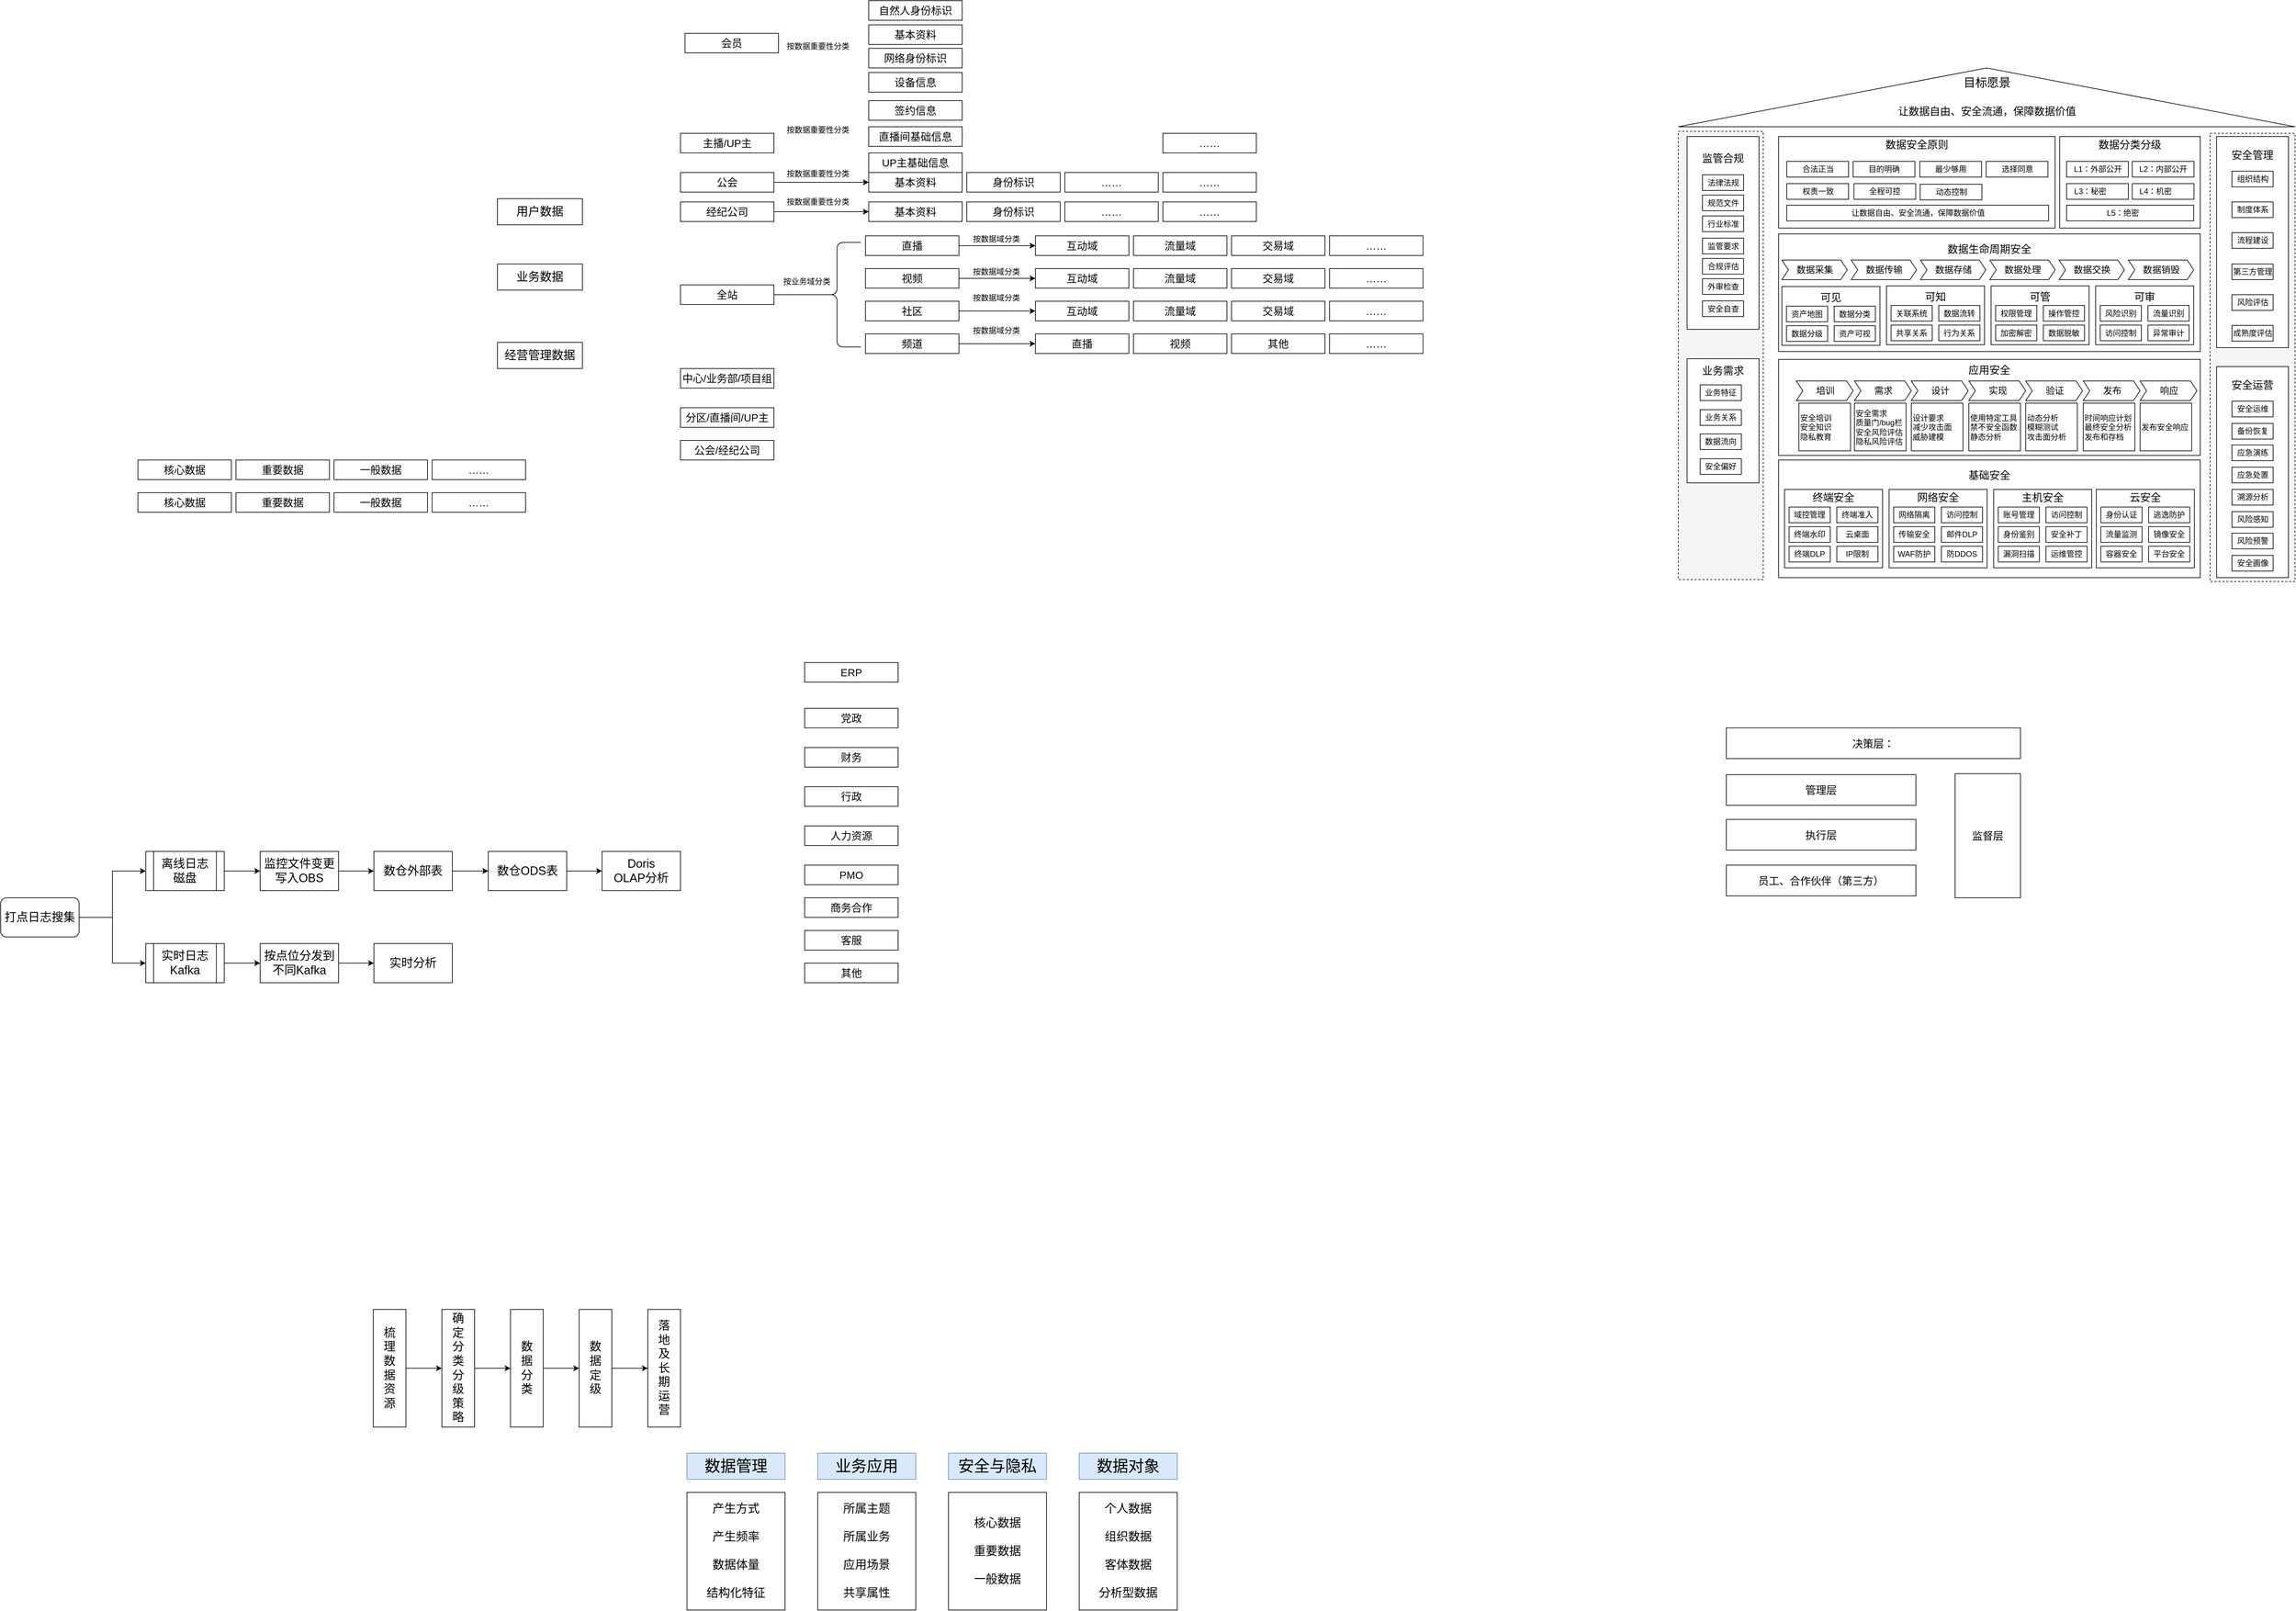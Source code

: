 <mxfile version="20.3.6" type="github">
  <diagram id="8eygJcUhAP4R4MEj_PFW" name="第 1 页">
    <mxGraphModel dx="2310" dy="1996" grid="1" gridSize="10" guides="1" tooltips="1" connect="1" arrows="1" fold="1" page="1" pageScale="1" pageWidth="827" pageHeight="1169" math="0" shadow="0">
      <root>
        <mxCell id="0" />
        <mxCell id="1" parent="0" />
        <mxCell id="LWDec0ok-VuoAz_Tq3SS-153" value="&lt;font style=&quot;font-size: 16px;&quot;&gt;&lt;br&gt;&lt;/font&gt;" style="rounded=0;whiteSpace=wrap;html=1;fillColor=#f5f5f5;fontColor=#333333;strokeColor=default;dashed=1;" vertex="1" parent="1">
          <mxGeometry x="1886.5" y="7" width="130" height="686" as="geometry" />
        </mxCell>
        <mxCell id="LWDec0ok-VuoAz_Tq3SS-152" value="&lt;font style=&quot;font-size: 16px;&quot;&gt;&lt;br&gt;&lt;/font&gt;" style="rounded=0;whiteSpace=wrap;html=1;fillColor=#f5f5f5;fontColor=#333333;strokeColor=default;dashed=1;" vertex="1" parent="1">
          <mxGeometry x="2700" y="10" width="130" height="686" as="geometry" />
        </mxCell>
        <mxCell id="LWDec0ok-VuoAz_Tq3SS-132" value="&lt;font style=&quot;font-size: 16px;&quot;&gt;应用安全&lt;br&gt;&lt;br&gt;&lt;br&gt;&lt;br&gt;&lt;br&gt;&lt;br&gt;&lt;br&gt;&lt;/font&gt;" style="rounded=0;whiteSpace=wrap;html=1;" vertex="1" parent="1">
          <mxGeometry x="2040" y="356" width="645" height="147" as="geometry" />
        </mxCell>
        <mxCell id="LWDec0ok-VuoAz_Tq3SS-42" value="&lt;font style=&quot;font-size: 16px;&quot;&gt;数据生命周期安全&lt;br&gt;&lt;br&gt;&lt;br&gt;&lt;br&gt;&lt;br&gt;&lt;br&gt;&lt;br&gt;&lt;br&gt;&lt;/font&gt;" style="rounded=0;whiteSpace=wrap;html=1;" vertex="1" parent="1">
          <mxGeometry x="2040" y="164" width="645" height="180" as="geometry" />
        </mxCell>
        <mxCell id="_QIip4Y_jchZYiL5Eddr-1" value="&lt;span style=&quot;font-size: 18px;&quot;&gt;用户数据&lt;br&gt;&lt;/span&gt;" style="rounded=0;whiteSpace=wrap;html=1;" parent="1" vertex="1">
          <mxGeometry x="80" y="110" width="130" height="40" as="geometry" />
        </mxCell>
        <mxCell id="_QIip4Y_jchZYiL5Eddr-2" value="&lt;font style=&quot;font-size: 18px;&quot;&gt;业务数据&lt;/font&gt;" style="rounded=0;whiteSpace=wrap;html=1;" parent="1" vertex="1">
          <mxGeometry x="80" y="210" width="130" height="40" as="geometry" />
        </mxCell>
        <mxCell id="_QIip4Y_jchZYiL5Eddr-3" value="&lt;font style=&quot;font-size: 18px;&quot;&gt;经营管理数据&lt;/font&gt;" style="rounded=0;whiteSpace=wrap;html=1;" parent="1" vertex="1">
          <mxGeometry x="80" y="330" width="130" height="40" as="geometry" />
        </mxCell>
        <mxCell id="iFcWx9lhSXFR9I_ciD_3-1" value="&lt;font style=&quot;font-size: 16px;&quot;&gt;自然人身份标识&lt;br&gt;&lt;/font&gt;" style="rounded=0;whiteSpace=wrap;html=1;" parent="1" vertex="1">
          <mxGeometry x="648" y="-193" width="143" height="30" as="geometry" />
        </mxCell>
        <mxCell id="iFcWx9lhSXFR9I_ciD_3-3" value="&lt;font style=&quot;font-size: 16px;&quot;&gt;网络身份标识&lt;br&gt;&lt;/font&gt;" style="rounded=0;whiteSpace=wrap;html=1;" parent="1" vertex="1">
          <mxGeometry x="648" y="-120" width="143" height="30" as="geometry" />
        </mxCell>
        <mxCell id="iFcWx9lhSXFR9I_ciD_3-4" value="&lt;font style=&quot;font-size: 16px;&quot;&gt;基本资料&lt;br&gt;&lt;/font&gt;" style="rounded=0;whiteSpace=wrap;html=1;" parent="1" vertex="1">
          <mxGeometry x="648" y="-156" width="143" height="30" as="geometry" />
        </mxCell>
        <mxCell id="iFcWx9lhSXFR9I_ciD_3-5" value="&lt;font style=&quot;font-size: 16px;&quot;&gt;设备信息&lt;br&gt;&lt;/font&gt;" style="rounded=0;whiteSpace=wrap;html=1;" parent="1" vertex="1">
          <mxGeometry x="648" y="-83" width="143" height="30" as="geometry" />
        </mxCell>
        <mxCell id="iFcWx9lhSXFR9I_ciD_3-6" value="&lt;font style=&quot;font-size: 16px;&quot;&gt;签约信息&lt;br&gt;&lt;/font&gt;" style="rounded=0;whiteSpace=wrap;html=1;" parent="1" vertex="1">
          <mxGeometry x="648" y="-40" width="143" height="30" as="geometry" />
        </mxCell>
        <mxCell id="iFcWx9lhSXFR9I_ciD_3-7" value="&lt;font style=&quot;font-size: 16px;&quot;&gt;UP主基础信息&lt;br&gt;&lt;/font&gt;" style="rounded=0;whiteSpace=wrap;html=1;" parent="1" vertex="1">
          <mxGeometry x="648" y="40" width="143" height="30" as="geometry" />
        </mxCell>
        <mxCell id="iFcWx9lhSXFR9I_ciD_3-8" value="&lt;font style=&quot;font-size: 16px;&quot;&gt;直播间基础信息&lt;br&gt;&lt;/font&gt;" style="rounded=0;whiteSpace=wrap;html=1;" parent="1" vertex="1">
          <mxGeometry x="648" width="143" height="30" as="geometry" />
        </mxCell>
        <mxCell id="iFcWx9lhSXFR9I_ciD_3-9" value="&lt;font style=&quot;font-size: 16px;&quot;&gt;……&lt;br&gt;&lt;/font&gt;" style="rounded=0;whiteSpace=wrap;html=1;" parent="1" vertex="1">
          <mxGeometry x="1098" y="10" width="143" height="30" as="geometry" />
        </mxCell>
        <mxCell id="iFcWx9lhSXFR9I_ciD_3-10" value="&lt;font style=&quot;font-size: 16px;&quot;&gt;基本资料&lt;br&gt;&lt;/font&gt;" style="rounded=0;whiteSpace=wrap;html=1;" parent="1" vertex="1">
          <mxGeometry x="648" y="70" width="143" height="30" as="geometry" />
        </mxCell>
        <mxCell id="iFcWx9lhSXFR9I_ciD_3-11" value="&lt;font style=&quot;font-size: 16px;&quot;&gt;……&lt;br&gt;&lt;/font&gt;" style="rounded=0;whiteSpace=wrap;html=1;" parent="1" vertex="1">
          <mxGeometry x="948" y="70" width="143" height="30" as="geometry" />
        </mxCell>
        <mxCell id="iFcWx9lhSXFR9I_ciD_3-12" value="&lt;font style=&quot;font-size: 16px;&quot;&gt;身份标识&lt;br&gt;&lt;/font&gt;" style="rounded=0;whiteSpace=wrap;html=1;" parent="1" vertex="1">
          <mxGeometry x="798" y="70" width="143" height="30" as="geometry" />
        </mxCell>
        <mxCell id="iFcWx9lhSXFR9I_ciD_3-13" value="&lt;font style=&quot;font-size: 16px;&quot;&gt;……&lt;br&gt;&lt;/font&gt;" style="rounded=0;whiteSpace=wrap;html=1;" parent="1" vertex="1">
          <mxGeometry x="1098" y="70" width="143" height="30" as="geometry" />
        </mxCell>
        <mxCell id="iFcWx9lhSXFR9I_ciD_3-14" value="&lt;font style=&quot;font-size: 16px;&quot;&gt;基本资料&lt;br&gt;&lt;/font&gt;" style="rounded=0;whiteSpace=wrap;html=1;" parent="1" vertex="1">
          <mxGeometry x="648" y="115" width="143" height="30" as="geometry" />
        </mxCell>
        <mxCell id="iFcWx9lhSXFR9I_ciD_3-15" value="&lt;font style=&quot;font-size: 16px;&quot;&gt;……&lt;br&gt;&lt;/font&gt;" style="rounded=0;whiteSpace=wrap;html=1;" parent="1" vertex="1">
          <mxGeometry x="948" y="115" width="143" height="30" as="geometry" />
        </mxCell>
        <mxCell id="iFcWx9lhSXFR9I_ciD_3-16" value="&lt;font style=&quot;font-size: 16px;&quot;&gt;身份标识&lt;br&gt;&lt;/font&gt;" style="rounded=0;whiteSpace=wrap;html=1;" parent="1" vertex="1">
          <mxGeometry x="798" y="115" width="143" height="30" as="geometry" />
        </mxCell>
        <mxCell id="iFcWx9lhSXFR9I_ciD_3-17" value="&lt;font style=&quot;font-size: 16px;&quot;&gt;……&lt;br&gt;&lt;/font&gt;" style="rounded=0;whiteSpace=wrap;html=1;" parent="1" vertex="1">
          <mxGeometry x="1098" y="115" width="143" height="30" as="geometry" />
        </mxCell>
        <mxCell id="iFcWx9lhSXFR9I_ciD_3-18" value="&lt;font style=&quot;font-size: 16px;&quot;&gt;互动域&lt;br&gt;&lt;/font&gt;" style="rounded=0;whiteSpace=wrap;html=1;" parent="1" vertex="1">
          <mxGeometry x="903" y="167" width="143" height="30" as="geometry" />
        </mxCell>
        <mxCell id="iFcWx9lhSXFR9I_ciD_3-19" value="&lt;font style=&quot;font-size: 16px;&quot;&gt;交易域&lt;br&gt;&lt;/font&gt;" style="rounded=0;whiteSpace=wrap;html=1;" parent="1" vertex="1">
          <mxGeometry x="1203" y="167" width="143" height="30" as="geometry" />
        </mxCell>
        <mxCell id="iFcWx9lhSXFR9I_ciD_3-20" value="&lt;font style=&quot;font-size: 16px;&quot;&gt;流量域&lt;br&gt;&lt;/font&gt;" style="rounded=0;whiteSpace=wrap;html=1;" parent="1" vertex="1">
          <mxGeometry x="1053" y="167" width="143" height="30" as="geometry" />
        </mxCell>
        <mxCell id="iFcWx9lhSXFR9I_ciD_3-21" value="&lt;font style=&quot;font-size: 16px;&quot;&gt;……&lt;br&gt;&lt;/font&gt;" style="rounded=0;whiteSpace=wrap;html=1;" parent="1" vertex="1">
          <mxGeometry x="1353" y="167" width="143" height="30" as="geometry" />
        </mxCell>
        <mxCell id="iFcWx9lhSXFR9I_ciD_3-22" value="&lt;font style=&quot;font-size: 16px;&quot;&gt;互动域&lt;br&gt;&lt;/font&gt;" style="rounded=0;whiteSpace=wrap;html=1;" parent="1" vertex="1">
          <mxGeometry x="903" y="217" width="143" height="30" as="geometry" />
        </mxCell>
        <mxCell id="iFcWx9lhSXFR9I_ciD_3-23" value="&lt;font style=&quot;font-size: 16px;&quot;&gt;交易域&lt;br&gt;&lt;/font&gt;" style="rounded=0;whiteSpace=wrap;html=1;" parent="1" vertex="1">
          <mxGeometry x="1203" y="217" width="143" height="30" as="geometry" />
        </mxCell>
        <mxCell id="iFcWx9lhSXFR9I_ciD_3-24" value="&lt;font style=&quot;font-size: 16px;&quot;&gt;流量域&lt;br&gt;&lt;/font&gt;" style="rounded=0;whiteSpace=wrap;html=1;" parent="1" vertex="1">
          <mxGeometry x="1053" y="217" width="143" height="30" as="geometry" />
        </mxCell>
        <mxCell id="iFcWx9lhSXFR9I_ciD_3-25" value="&lt;font style=&quot;font-size: 16px;&quot;&gt;……&lt;br&gt;&lt;/font&gt;" style="rounded=0;whiteSpace=wrap;html=1;" parent="1" vertex="1">
          <mxGeometry x="1353" y="217" width="143" height="30" as="geometry" />
        </mxCell>
        <mxCell id="iFcWx9lhSXFR9I_ciD_3-26" value="&lt;font style=&quot;font-size: 16px;&quot;&gt;互动域&lt;br&gt;&lt;/font&gt;" style="rounded=0;whiteSpace=wrap;html=1;" parent="1" vertex="1">
          <mxGeometry x="903" y="267" width="143" height="30" as="geometry" />
        </mxCell>
        <mxCell id="iFcWx9lhSXFR9I_ciD_3-27" value="&lt;font style=&quot;font-size: 16px;&quot;&gt;交易域&lt;br&gt;&lt;/font&gt;" style="rounded=0;whiteSpace=wrap;html=1;" parent="1" vertex="1">
          <mxGeometry x="1203" y="267" width="143" height="30" as="geometry" />
        </mxCell>
        <mxCell id="iFcWx9lhSXFR9I_ciD_3-28" value="&lt;font style=&quot;font-size: 16px;&quot;&gt;流量域&lt;br&gt;&lt;/font&gt;" style="rounded=0;whiteSpace=wrap;html=1;" parent="1" vertex="1">
          <mxGeometry x="1053" y="267" width="143" height="30" as="geometry" />
        </mxCell>
        <mxCell id="iFcWx9lhSXFR9I_ciD_3-29" value="&lt;font style=&quot;font-size: 16px;&quot;&gt;……&lt;br&gt;&lt;/font&gt;" style="rounded=0;whiteSpace=wrap;html=1;" parent="1" vertex="1">
          <mxGeometry x="1353" y="267" width="143" height="30" as="geometry" />
        </mxCell>
        <mxCell id="iFcWx9lhSXFR9I_ciD_3-30" value="&lt;font style=&quot;font-size: 16px;&quot;&gt;直播&lt;br&gt;&lt;/font&gt;" style="rounded=0;whiteSpace=wrap;html=1;" parent="1" vertex="1">
          <mxGeometry x="903" y="317" width="143" height="30" as="geometry" />
        </mxCell>
        <mxCell id="iFcWx9lhSXFR9I_ciD_3-31" value="&lt;font style=&quot;font-size: 16px;&quot;&gt;其他&lt;br&gt;&lt;/font&gt;" style="rounded=0;whiteSpace=wrap;html=1;" parent="1" vertex="1">
          <mxGeometry x="1203" y="317" width="143" height="30" as="geometry" />
        </mxCell>
        <mxCell id="iFcWx9lhSXFR9I_ciD_3-32" value="&lt;font style=&quot;font-size: 16px;&quot;&gt;视频&lt;br&gt;&lt;/font&gt;" style="rounded=0;whiteSpace=wrap;html=1;" parent="1" vertex="1">
          <mxGeometry x="1053" y="317" width="143" height="30" as="geometry" />
        </mxCell>
        <mxCell id="iFcWx9lhSXFR9I_ciD_3-33" value="&lt;font style=&quot;font-size: 16px;&quot;&gt;……&lt;br&gt;&lt;/font&gt;" style="rounded=0;whiteSpace=wrap;html=1;" parent="1" vertex="1">
          <mxGeometry x="1353" y="317" width="143" height="30" as="geometry" />
        </mxCell>
        <mxCell id="iFcWx9lhSXFR9I_ciD_3-34" value="&lt;font style=&quot;font-size: 16px;&quot;&gt;核心数据&lt;br&gt;&lt;/font&gt;" style="rounded=0;whiteSpace=wrap;html=1;" parent="1" vertex="1">
          <mxGeometry x="-470" y="510" width="143" height="30" as="geometry" />
        </mxCell>
        <mxCell id="iFcWx9lhSXFR9I_ciD_3-35" value="&lt;font style=&quot;font-size: 16px;&quot;&gt;一般数据&lt;br&gt;&lt;/font&gt;" style="rounded=0;whiteSpace=wrap;html=1;" parent="1" vertex="1">
          <mxGeometry x="-170" y="510" width="143" height="30" as="geometry" />
        </mxCell>
        <mxCell id="iFcWx9lhSXFR9I_ciD_3-36" value="&lt;font style=&quot;font-size: 16px;&quot;&gt;重要数据&lt;br&gt;&lt;/font&gt;" style="rounded=0;whiteSpace=wrap;html=1;" parent="1" vertex="1">
          <mxGeometry x="-320" y="510" width="143" height="30" as="geometry" />
        </mxCell>
        <mxCell id="iFcWx9lhSXFR9I_ciD_3-37" value="&lt;font style=&quot;font-size: 16px;&quot;&gt;……&lt;br&gt;&lt;/font&gt;" style="rounded=0;whiteSpace=wrap;html=1;" parent="1" vertex="1">
          <mxGeometry x="-20" y="510" width="143" height="30" as="geometry" />
        </mxCell>
        <mxCell id="iFcWx9lhSXFR9I_ciD_3-38" value="&lt;font style=&quot;font-size: 16px;&quot;&gt;核心数据&lt;br&gt;&lt;/font&gt;" style="rounded=0;whiteSpace=wrap;html=1;" parent="1" vertex="1">
          <mxGeometry x="-470" y="560" width="143" height="30" as="geometry" />
        </mxCell>
        <mxCell id="iFcWx9lhSXFR9I_ciD_3-39" value="&lt;font style=&quot;font-size: 16px;&quot;&gt;一般数据&lt;br&gt;&lt;/font&gt;" style="rounded=0;whiteSpace=wrap;html=1;" parent="1" vertex="1">
          <mxGeometry x="-170" y="560" width="143" height="30" as="geometry" />
        </mxCell>
        <mxCell id="iFcWx9lhSXFR9I_ciD_3-40" value="&lt;font style=&quot;font-size: 16px;&quot;&gt;重要数据&lt;br&gt;&lt;/font&gt;" style="rounded=0;whiteSpace=wrap;html=1;" parent="1" vertex="1">
          <mxGeometry x="-320" y="560" width="143" height="30" as="geometry" />
        </mxCell>
        <mxCell id="iFcWx9lhSXFR9I_ciD_3-41" value="&lt;font style=&quot;font-size: 16px;&quot;&gt;……&lt;br&gt;&lt;/font&gt;" style="rounded=0;whiteSpace=wrap;html=1;" parent="1" vertex="1">
          <mxGeometry x="-20" y="560" width="143" height="30" as="geometry" />
        </mxCell>
        <mxCell id="iFcWx9lhSXFR9I_ciD_3-43" value="&lt;font style=&quot;font-size: 16px;&quot;&gt;会员&lt;br&gt;&lt;/font&gt;" style="rounded=0;whiteSpace=wrap;html=1;" parent="1" vertex="1">
          <mxGeometry x="367" y="-143" width="143" height="30" as="geometry" />
        </mxCell>
        <mxCell id="iFcWx9lhSXFR9I_ciD_3-44" value="&lt;font style=&quot;font-size: 16px;&quot;&gt;主播/UP主&lt;br&gt;&lt;/font&gt;" style="rounded=0;whiteSpace=wrap;html=1;" parent="1" vertex="1">
          <mxGeometry x="360" y="10" width="143" height="30" as="geometry" />
        </mxCell>
        <mxCell id="6SWimiSNGBgbK9WMwa3a-25" style="edgeStyle=orthogonalEdgeStyle;rounded=0;orthogonalLoop=1;jettySize=auto;html=1;exitX=1;exitY=0.5;exitDx=0;exitDy=0;entryX=0;entryY=0.5;entryDx=0;entryDy=0;fontSize=18;" parent="1" source="iFcWx9lhSXFR9I_ciD_3-45" target="iFcWx9lhSXFR9I_ciD_3-10" edge="1">
          <mxGeometry relative="1" as="geometry" />
        </mxCell>
        <mxCell id="iFcWx9lhSXFR9I_ciD_3-45" value="&lt;font style=&quot;font-size: 16px;&quot;&gt;公会&lt;br&gt;&lt;/font&gt;" style="rounded=0;whiteSpace=wrap;html=1;" parent="1" vertex="1">
          <mxGeometry x="360" y="70" width="143" height="30" as="geometry" />
        </mxCell>
        <mxCell id="6SWimiSNGBgbK9WMwa3a-26" style="edgeStyle=orthogonalEdgeStyle;rounded=0;orthogonalLoop=1;jettySize=auto;html=1;exitX=1;exitY=0.5;exitDx=0;exitDy=0;entryX=0;entryY=0.5;entryDx=0;entryDy=0;fontSize=18;" parent="1" source="iFcWx9lhSXFR9I_ciD_3-46" target="iFcWx9lhSXFR9I_ciD_3-14" edge="1">
          <mxGeometry relative="1" as="geometry" />
        </mxCell>
        <mxCell id="iFcWx9lhSXFR9I_ciD_3-46" value="&lt;font style=&quot;font-size: 16px;&quot;&gt;经纪公司&lt;br&gt;&lt;/font&gt;" style="rounded=0;whiteSpace=wrap;html=1;" parent="1" vertex="1">
          <mxGeometry x="360" y="115" width="143" height="30" as="geometry" />
        </mxCell>
        <mxCell id="iFcWx9lhSXFR9I_ciD_3-47" value="&lt;font style=&quot;font-size: 16px;&quot;&gt;全站&lt;br&gt;&lt;/font&gt;" style="rounded=0;whiteSpace=wrap;html=1;" parent="1" vertex="1">
          <mxGeometry x="360" y="242" width="143" height="30" as="geometry" />
        </mxCell>
        <mxCell id="iFcWx9lhSXFR9I_ciD_3-48" value="&lt;font style=&quot;font-size: 16px;&quot;&gt;中心/业务部/项目组&lt;br&gt;&lt;/font&gt;" style="rounded=0;whiteSpace=wrap;html=1;" parent="1" vertex="1">
          <mxGeometry x="360" y="370" width="143" height="30" as="geometry" />
        </mxCell>
        <mxCell id="iFcWx9lhSXFR9I_ciD_3-49" value="&lt;font style=&quot;font-size: 16px;&quot;&gt;分区/直播间/UP主&lt;br&gt;&lt;/font&gt;" style="rounded=0;whiteSpace=wrap;html=1;" parent="1" vertex="1">
          <mxGeometry x="360" y="430" width="143" height="30" as="geometry" />
        </mxCell>
        <mxCell id="iFcWx9lhSXFR9I_ciD_3-50" value="&lt;font style=&quot;font-size: 16px;&quot;&gt;公会/经纪公司&lt;br&gt;&lt;/font&gt;" style="rounded=0;whiteSpace=wrap;html=1;" parent="1" vertex="1">
          <mxGeometry x="360" y="480" width="143" height="30" as="geometry" />
        </mxCell>
        <mxCell id="iFcWx9lhSXFR9I_ciD_3-51" value="&lt;font style=&quot;font-size: 16px;&quot;&gt;ERP&lt;br&gt;&lt;/font&gt;" style="rounded=0;whiteSpace=wrap;html=1;" parent="1" vertex="1">
          <mxGeometry x="550" y="820" width="143" height="30" as="geometry" />
        </mxCell>
        <mxCell id="iFcWx9lhSXFR9I_ciD_3-52" value="&lt;font style=&quot;font-size: 16px;&quot;&gt;党政&lt;br&gt;&lt;/font&gt;" style="rounded=0;whiteSpace=wrap;html=1;" parent="1" vertex="1">
          <mxGeometry x="550" y="890" width="143" height="30" as="geometry" />
        </mxCell>
        <mxCell id="iFcWx9lhSXFR9I_ciD_3-53" value="&lt;font style=&quot;font-size: 16px;&quot;&gt;财务&lt;br&gt;&lt;/font&gt;" style="rounded=0;whiteSpace=wrap;html=1;" parent="1" vertex="1">
          <mxGeometry x="550" y="950" width="143" height="30" as="geometry" />
        </mxCell>
        <mxCell id="iFcWx9lhSXFR9I_ciD_3-54" value="&lt;font style=&quot;font-size: 16px;&quot;&gt;行政&lt;br&gt;&lt;/font&gt;" style="rounded=0;whiteSpace=wrap;html=1;" parent="1" vertex="1">
          <mxGeometry x="550" y="1010" width="143" height="30" as="geometry" />
        </mxCell>
        <mxCell id="iFcWx9lhSXFR9I_ciD_3-55" value="&lt;font style=&quot;font-size: 16px;&quot;&gt;人力资源&lt;br&gt;&lt;/font&gt;" style="rounded=0;whiteSpace=wrap;html=1;" parent="1" vertex="1">
          <mxGeometry x="550" y="1070" width="143" height="30" as="geometry" />
        </mxCell>
        <mxCell id="iFcWx9lhSXFR9I_ciD_3-56" value="&lt;font style=&quot;font-size: 16px;&quot;&gt;PMO&lt;br&gt;&lt;/font&gt;" style="rounded=0;whiteSpace=wrap;html=1;" parent="1" vertex="1">
          <mxGeometry x="550" y="1130" width="143" height="30" as="geometry" />
        </mxCell>
        <mxCell id="iFcWx9lhSXFR9I_ciD_3-57" value="&lt;font style=&quot;font-size: 16px;&quot;&gt;商务合作&lt;br&gt;&lt;/font&gt;" style="rounded=0;whiteSpace=wrap;html=1;" parent="1" vertex="1">
          <mxGeometry x="550" y="1180" width="143" height="30" as="geometry" />
        </mxCell>
        <mxCell id="iFcWx9lhSXFR9I_ciD_3-58" value="&lt;font style=&quot;font-size: 16px;&quot;&gt;客服&lt;br&gt;&lt;/font&gt;" style="rounded=0;whiteSpace=wrap;html=1;" parent="1" vertex="1">
          <mxGeometry x="550" y="1230" width="143" height="30" as="geometry" />
        </mxCell>
        <mxCell id="iFcWx9lhSXFR9I_ciD_3-59" value="&lt;font style=&quot;font-size: 16px;&quot;&gt;其他&lt;br&gt;&lt;/font&gt;" style="rounded=0;whiteSpace=wrap;html=1;" parent="1" vertex="1">
          <mxGeometry x="550" y="1280" width="143" height="30" as="geometry" />
        </mxCell>
        <mxCell id="6SWimiSNGBgbK9WMwa3a-3" value="按数据重要性分类" style="text;html=1;align=center;verticalAlign=middle;resizable=0;points=[];autosize=1;strokeColor=none;fillColor=none;" parent="1" vertex="1">
          <mxGeometry x="510" y="-138" width="120" height="30" as="geometry" />
        </mxCell>
        <mxCell id="6SWimiSNGBgbK9WMwa3a-19" style="edgeStyle=orthogonalEdgeStyle;rounded=0;orthogonalLoop=1;jettySize=auto;html=1;exitX=1;exitY=0.5;exitDx=0;exitDy=0;fontSize=18;" parent="1" source="6SWimiSNGBgbK9WMwa3a-5" target="6SWimiSNGBgbK9WMwa3a-15" edge="1">
          <mxGeometry relative="1" as="geometry" />
        </mxCell>
        <mxCell id="6SWimiSNGBgbK9WMwa3a-5" value="&lt;font style=&quot;font-size: 18px;&quot;&gt;确&lt;br&gt;定&lt;br&gt;分&lt;br&gt;类&lt;br&gt;分&lt;br&gt;级&lt;br&gt;策&lt;br&gt;略&lt;/font&gt;" style="rounded=0;whiteSpace=wrap;html=1;" parent="1" vertex="1">
          <mxGeometry x="-5" y="1810" width="50" height="180" as="geometry" />
        </mxCell>
        <mxCell id="6SWimiSNGBgbK9WMwa3a-18" style="edgeStyle=orthogonalEdgeStyle;rounded=0;orthogonalLoop=1;jettySize=auto;html=1;exitX=1;exitY=0.5;exitDx=0;exitDy=0;fontSize=18;" parent="1" source="6SWimiSNGBgbK9WMwa3a-14" target="6SWimiSNGBgbK9WMwa3a-5" edge="1">
          <mxGeometry relative="1" as="geometry" />
        </mxCell>
        <mxCell id="6SWimiSNGBgbK9WMwa3a-14" value="&lt;span style=&quot;font-size: 18px;&quot;&gt;梳&lt;br&gt;理&lt;br&gt;数&lt;br&gt;据&lt;br&gt;资&lt;br&gt;源&lt;/span&gt;" style="rounded=0;whiteSpace=wrap;html=1;" parent="1" vertex="1">
          <mxGeometry x="-110" y="1810" width="50" height="180" as="geometry" />
        </mxCell>
        <mxCell id="6SWimiSNGBgbK9WMwa3a-20" style="edgeStyle=orthogonalEdgeStyle;rounded=0;orthogonalLoop=1;jettySize=auto;html=1;exitX=1;exitY=0.5;exitDx=0;exitDy=0;fontSize=18;" parent="1" source="6SWimiSNGBgbK9WMwa3a-15" target="6SWimiSNGBgbK9WMwa3a-16" edge="1">
          <mxGeometry relative="1" as="geometry" />
        </mxCell>
        <mxCell id="6SWimiSNGBgbK9WMwa3a-15" value="&lt;span style=&quot;font-size: 18px;&quot;&gt;数&lt;br&gt;据&lt;br&gt;分&lt;br&gt;类&lt;/span&gt;" style="rounded=0;whiteSpace=wrap;html=1;" parent="1" vertex="1">
          <mxGeometry x="100" y="1810" width="50" height="180" as="geometry" />
        </mxCell>
        <mxCell id="6SWimiSNGBgbK9WMwa3a-21" style="edgeStyle=orthogonalEdgeStyle;rounded=0;orthogonalLoop=1;jettySize=auto;html=1;exitX=1;exitY=0.5;exitDx=0;exitDy=0;fontSize=18;" parent="1" source="6SWimiSNGBgbK9WMwa3a-16" target="6SWimiSNGBgbK9WMwa3a-17" edge="1">
          <mxGeometry relative="1" as="geometry" />
        </mxCell>
        <mxCell id="6SWimiSNGBgbK9WMwa3a-16" value="&lt;span style=&quot;font-size: 18px;&quot;&gt;数&lt;br&gt;据&lt;br&gt;定&lt;br&gt;级&lt;br&gt;&lt;/span&gt;" style="rounded=0;whiteSpace=wrap;html=1;" parent="1" vertex="1">
          <mxGeometry x="205" y="1810" width="50" height="180" as="geometry" />
        </mxCell>
        <mxCell id="6SWimiSNGBgbK9WMwa3a-17" value="&lt;span style=&quot;font-size: 18px;&quot;&gt;落&lt;br&gt;地&lt;br&gt;及&lt;br&gt;长&lt;br&gt;期&lt;br&gt;运&lt;br&gt;营&lt;/span&gt;&lt;span style=&quot;font-size: 18px;&quot;&gt;&lt;br&gt;&lt;/span&gt;" style="rounded=0;whiteSpace=wrap;html=1;" parent="1" vertex="1">
          <mxGeometry x="310" y="1810" width="50" height="180" as="geometry" />
        </mxCell>
        <mxCell id="6SWimiSNGBgbK9WMwa3a-24" value="按数据重要性分类" style="text;html=1;align=center;verticalAlign=middle;resizable=0;points=[];autosize=1;strokeColor=none;fillColor=none;" parent="1" vertex="1">
          <mxGeometry x="510" y="-10" width="120" height="30" as="geometry" />
        </mxCell>
        <mxCell id="6SWimiSNGBgbK9WMwa3a-27" value="按数据重要性分类" style="text;html=1;align=center;verticalAlign=middle;resizable=0;points=[];autosize=1;strokeColor=none;fillColor=none;" parent="1" vertex="1">
          <mxGeometry x="510" y="57" width="120" height="30" as="geometry" />
        </mxCell>
        <mxCell id="6SWimiSNGBgbK9WMwa3a-28" value="按数据重要性分类" style="text;html=1;align=center;verticalAlign=middle;resizable=0;points=[];autosize=1;strokeColor=none;fillColor=none;" parent="1" vertex="1">
          <mxGeometry x="510" y="100" width="120" height="30" as="geometry" />
        </mxCell>
        <mxCell id="6SWimiSNGBgbK9WMwa3a-33" style="edgeStyle=orthogonalEdgeStyle;rounded=0;orthogonalLoop=1;jettySize=auto;html=1;exitX=1;exitY=0.5;exitDx=0;exitDy=0;fontSize=18;" parent="1" source="6SWimiSNGBgbK9WMwa3a-29" target="iFcWx9lhSXFR9I_ciD_3-18" edge="1">
          <mxGeometry relative="1" as="geometry" />
        </mxCell>
        <mxCell id="6SWimiSNGBgbK9WMwa3a-29" value="&lt;font style=&quot;font-size: 16px;&quot;&gt;直播&lt;br&gt;&lt;/font&gt;" style="rounded=0;whiteSpace=wrap;html=1;" parent="1" vertex="1">
          <mxGeometry x="643" y="167" width="143" height="30" as="geometry" />
        </mxCell>
        <mxCell id="6SWimiSNGBgbK9WMwa3a-35" style="edgeStyle=orthogonalEdgeStyle;rounded=0;orthogonalLoop=1;jettySize=auto;html=1;exitX=1;exitY=0.5;exitDx=0;exitDy=0;entryX=0;entryY=0.5;entryDx=0;entryDy=0;fontSize=18;" parent="1" source="6SWimiSNGBgbK9WMwa3a-30" target="iFcWx9lhSXFR9I_ciD_3-22" edge="1">
          <mxGeometry relative="1" as="geometry" />
        </mxCell>
        <mxCell id="6SWimiSNGBgbK9WMwa3a-30" value="&lt;font style=&quot;font-size: 16px;&quot;&gt;视频&lt;br&gt;&lt;/font&gt;" style="rounded=0;whiteSpace=wrap;html=1;" parent="1" vertex="1">
          <mxGeometry x="643" y="217" width="143" height="30" as="geometry" />
        </mxCell>
        <mxCell id="6SWimiSNGBgbK9WMwa3a-36" style="edgeStyle=orthogonalEdgeStyle;rounded=0;orthogonalLoop=1;jettySize=auto;html=1;exitX=1;exitY=0.5;exitDx=0;exitDy=0;entryX=0;entryY=0.5;entryDx=0;entryDy=0;fontSize=18;" parent="1" source="6SWimiSNGBgbK9WMwa3a-31" target="iFcWx9lhSXFR9I_ciD_3-26" edge="1">
          <mxGeometry relative="1" as="geometry" />
        </mxCell>
        <mxCell id="6SWimiSNGBgbK9WMwa3a-31" value="&lt;font style=&quot;font-size: 16px;&quot;&gt;社区&lt;br&gt;&lt;/font&gt;" style="rounded=0;whiteSpace=wrap;html=1;" parent="1" vertex="1">
          <mxGeometry x="643" y="267" width="143" height="30" as="geometry" />
        </mxCell>
        <mxCell id="6SWimiSNGBgbK9WMwa3a-37" style="edgeStyle=orthogonalEdgeStyle;rounded=0;orthogonalLoop=1;jettySize=auto;html=1;exitX=1;exitY=0.5;exitDx=0;exitDy=0;entryX=0;entryY=0.5;entryDx=0;entryDy=0;fontSize=18;" parent="1" source="6SWimiSNGBgbK9WMwa3a-32" target="iFcWx9lhSXFR9I_ciD_3-30" edge="1">
          <mxGeometry relative="1" as="geometry" />
        </mxCell>
        <mxCell id="6SWimiSNGBgbK9WMwa3a-32" value="&lt;font style=&quot;font-size: 16px;&quot;&gt;频道&lt;br&gt;&lt;/font&gt;" style="rounded=0;whiteSpace=wrap;html=1;" parent="1" vertex="1">
          <mxGeometry x="643" y="317" width="143" height="30" as="geometry" />
        </mxCell>
        <mxCell id="6SWimiSNGBgbK9WMwa3a-34" value="按数据域分类" style="text;html=1;align=center;verticalAlign=middle;resizable=0;points=[];autosize=1;strokeColor=none;fillColor=none;" parent="1" vertex="1">
          <mxGeometry x="793" y="157" width="100" height="30" as="geometry" />
        </mxCell>
        <mxCell id="6SWimiSNGBgbK9WMwa3a-38" value="按数据域分类" style="text;html=1;align=center;verticalAlign=middle;resizable=0;points=[];autosize=1;strokeColor=none;fillColor=none;" parent="1" vertex="1">
          <mxGeometry x="793" y="207" width="100" height="30" as="geometry" />
        </mxCell>
        <mxCell id="6SWimiSNGBgbK9WMwa3a-39" value="按数据域分类" style="text;html=1;align=center;verticalAlign=middle;resizable=0;points=[];autosize=1;strokeColor=none;fillColor=none;" parent="1" vertex="1">
          <mxGeometry x="793" y="247" width="100" height="30" as="geometry" />
        </mxCell>
        <mxCell id="6SWimiSNGBgbK9WMwa3a-40" value="按数据域分类" style="text;html=1;align=center;verticalAlign=middle;resizable=0;points=[];autosize=1;strokeColor=none;fillColor=none;" parent="1" vertex="1">
          <mxGeometry x="793" y="297" width="100" height="30" as="geometry" />
        </mxCell>
        <mxCell id="6SWimiSNGBgbK9WMwa3a-41" value="" style="shape=curlyBracket;whiteSpace=wrap;html=1;rounded=1;fontSize=18;size=0.5;" parent="1" vertex="1">
          <mxGeometry x="563" y="177" width="73" height="160" as="geometry" />
        </mxCell>
        <mxCell id="6SWimiSNGBgbK9WMwa3a-46" value="" style="line;strokeWidth=1;html=1;fontSize=18;" parent="1" vertex="1">
          <mxGeometry x="503" y="252" width="90" height="10" as="geometry" />
        </mxCell>
        <mxCell id="6SWimiSNGBgbK9WMwa3a-49" value="按业务域分类" style="text;html=1;align=center;verticalAlign=middle;resizable=0;points=[];autosize=1;strokeColor=none;fillColor=none;" parent="1" vertex="1">
          <mxGeometry x="503" y="222" width="100" height="30" as="geometry" />
        </mxCell>
        <mxCell id="6SWimiSNGBgbK9WMwa3a-61" value="" style="group" parent="1" vertex="1" connectable="0">
          <mxGeometry x="370" y="2030" width="150" height="240" as="geometry" />
        </mxCell>
        <mxCell id="6SWimiSNGBgbK9WMwa3a-52" value="产生方式&lt;br&gt;&lt;br&gt;产生频率&lt;br&gt;&lt;br&gt;数据体量&lt;br&gt;&lt;br&gt;结构化特征" style="rounded=0;whiteSpace=wrap;html=1;fontSize=18;strokeWidth=1;" parent="6SWimiSNGBgbK9WMwa3a-61" vertex="1">
          <mxGeometry y="60" width="150" height="180" as="geometry" />
        </mxCell>
        <mxCell id="6SWimiSNGBgbK9WMwa3a-57" value="&lt;font style=&quot;font-size: 24px;&quot;&gt;数据管理&lt;/font&gt;" style="rounded=0;whiteSpace=wrap;html=1;fontSize=18;strokeWidth=1;fillColor=#dae8fc;strokeColor=#6c8ebf;" parent="6SWimiSNGBgbK9WMwa3a-61" vertex="1">
          <mxGeometry width="150" height="40" as="geometry" />
        </mxCell>
        <mxCell id="6SWimiSNGBgbK9WMwa3a-62" value="" style="group" parent="1" vertex="1" connectable="0">
          <mxGeometry x="570" y="2030" width="150" height="240" as="geometry" />
        </mxCell>
        <mxCell id="6SWimiSNGBgbK9WMwa3a-53" value="所属主题&lt;br&gt;&lt;br&gt;所属业务&lt;br&gt;&lt;br&gt;应用场景&lt;br&gt;&lt;br&gt;共享属性" style="rounded=0;whiteSpace=wrap;html=1;fontSize=18;strokeWidth=1;" parent="6SWimiSNGBgbK9WMwa3a-62" vertex="1">
          <mxGeometry y="60" width="150" height="180" as="geometry" />
        </mxCell>
        <mxCell id="6SWimiSNGBgbK9WMwa3a-58" value="&lt;font style=&quot;font-size: 24px;&quot;&gt;业务应用&lt;/font&gt;" style="rounded=0;whiteSpace=wrap;html=1;fontSize=18;strokeWidth=1;fillColor=#dae8fc;strokeColor=#6c8ebf;" parent="6SWimiSNGBgbK9WMwa3a-62" vertex="1">
          <mxGeometry width="150" height="40" as="geometry" />
        </mxCell>
        <mxCell id="6SWimiSNGBgbK9WMwa3a-63" value="" style="group" parent="1" vertex="1" connectable="0">
          <mxGeometry x="770" y="2030" width="150" height="240" as="geometry" />
        </mxCell>
        <mxCell id="6SWimiSNGBgbK9WMwa3a-54" value="核心数据&lt;br&gt;&lt;br&gt;重要数据&lt;br&gt;&lt;br&gt;一般数据" style="rounded=0;whiteSpace=wrap;html=1;fontSize=18;strokeWidth=1;" parent="6SWimiSNGBgbK9WMwa3a-63" vertex="1">
          <mxGeometry y="60" width="150" height="180" as="geometry" />
        </mxCell>
        <mxCell id="6SWimiSNGBgbK9WMwa3a-59" value="&lt;font style=&quot;font-size: 24px;&quot;&gt;安全与隐私&lt;/font&gt;" style="rounded=0;whiteSpace=wrap;html=1;fontSize=18;strokeWidth=1;fillColor=#dae8fc;strokeColor=#6c8ebf;" parent="6SWimiSNGBgbK9WMwa3a-63" vertex="1">
          <mxGeometry width="150" height="40" as="geometry" />
        </mxCell>
        <mxCell id="6SWimiSNGBgbK9WMwa3a-64" value="" style="group" parent="1" vertex="1" connectable="0">
          <mxGeometry x="970" y="2030" width="150" height="240" as="geometry" />
        </mxCell>
        <mxCell id="6SWimiSNGBgbK9WMwa3a-56" value="个人数据&lt;br&gt;&lt;br&gt;组织数据&lt;br&gt;&lt;br&gt;客体数据&lt;br&gt;&lt;br&gt;分析型数据" style="rounded=0;whiteSpace=wrap;html=1;fontSize=18;strokeWidth=1;" parent="6SWimiSNGBgbK9WMwa3a-64" vertex="1">
          <mxGeometry y="60" width="150" height="180" as="geometry" />
        </mxCell>
        <mxCell id="6SWimiSNGBgbK9WMwa3a-60" value="&lt;font style=&quot;font-size: 24px;&quot;&gt;数据对象&lt;/font&gt;" style="rounded=0;whiteSpace=wrap;html=1;fontSize=18;strokeWidth=1;fillColor=#dae8fc;strokeColor=#6c8ebf;" parent="6SWimiSNGBgbK9WMwa3a-64" vertex="1">
          <mxGeometry width="150" height="40" as="geometry" />
        </mxCell>
        <mxCell id="l-vcD5tPlWXEB158viD7-11" style="edgeStyle=orthogonalEdgeStyle;rounded=0;orthogonalLoop=1;jettySize=auto;html=1;exitX=1;exitY=0.5;exitDx=0;exitDy=0;entryX=0;entryY=0.5;entryDx=0;entryDy=0;fontSize=18;" parent="1" source="l-vcD5tPlWXEB158viD7-1" target="l-vcD5tPlWXEB158viD7-3" edge="1">
          <mxGeometry relative="1" as="geometry" />
        </mxCell>
        <mxCell id="l-vcD5tPlWXEB158viD7-12" style="edgeStyle=orthogonalEdgeStyle;rounded=0;orthogonalLoop=1;jettySize=auto;html=1;exitX=1;exitY=0.5;exitDx=0;exitDy=0;entryX=0;entryY=0.5;entryDx=0;entryDy=0;fontSize=18;" parent="1" source="l-vcD5tPlWXEB158viD7-1" target="l-vcD5tPlWXEB158viD7-4" edge="1">
          <mxGeometry relative="1" as="geometry" />
        </mxCell>
        <mxCell id="l-vcD5tPlWXEB158viD7-1" value="&lt;font style=&quot;font-size: 18px;&quot;&gt;打点日志搜集&lt;/font&gt;" style="rounded=1;whiteSpace=wrap;html=1;" parent="1" vertex="1">
          <mxGeometry x="-680" y="1180" width="120" height="60" as="geometry" />
        </mxCell>
        <mxCell id="l-vcD5tPlWXEB158viD7-13" style="edgeStyle=orthogonalEdgeStyle;rounded=0;orthogonalLoop=1;jettySize=auto;html=1;exitX=1;exitY=0.5;exitDx=0;exitDy=0;entryX=0;entryY=0.5;entryDx=0;entryDy=0;fontSize=18;" parent="1" source="l-vcD5tPlWXEB158viD7-3" target="l-vcD5tPlWXEB158viD7-6" edge="1">
          <mxGeometry relative="1" as="geometry" />
        </mxCell>
        <mxCell id="l-vcD5tPlWXEB158viD7-3" value="离线日志&lt;br&gt;磁盘" style="shape=process;whiteSpace=wrap;html=1;backgroundOutline=1;fontSize=18;" parent="1" vertex="1">
          <mxGeometry x="-458" y="1109" width="120" height="60" as="geometry" />
        </mxCell>
        <mxCell id="l-vcD5tPlWXEB158viD7-17" style="edgeStyle=orthogonalEdgeStyle;rounded=0;orthogonalLoop=1;jettySize=auto;html=1;exitX=1;exitY=0.5;exitDx=0;exitDy=0;entryX=0;entryY=0.5;entryDx=0;entryDy=0;fontSize=18;" parent="1" source="l-vcD5tPlWXEB158viD7-4" target="l-vcD5tPlWXEB158viD7-5" edge="1">
          <mxGeometry relative="1" as="geometry" />
        </mxCell>
        <mxCell id="l-vcD5tPlWXEB158viD7-4" value="实时日志&lt;br&gt;Kafka" style="shape=process;whiteSpace=wrap;html=1;backgroundOutline=1;fontSize=18;" parent="1" vertex="1">
          <mxGeometry x="-458" y="1250" width="120" height="60" as="geometry" />
        </mxCell>
        <mxCell id="l-vcD5tPlWXEB158viD7-18" style="edgeStyle=orthogonalEdgeStyle;rounded=0;orthogonalLoop=1;jettySize=auto;html=1;exitX=1;exitY=0.5;exitDx=0;exitDy=0;fontSize=18;" parent="1" source="l-vcD5tPlWXEB158viD7-5" target="l-vcD5tPlWXEB158viD7-10" edge="1">
          <mxGeometry relative="1" as="geometry" />
        </mxCell>
        <mxCell id="l-vcD5tPlWXEB158viD7-5" value="按点位分发到不同Kafka" style="rounded=0;whiteSpace=wrap;html=1;fontSize=18;" parent="1" vertex="1">
          <mxGeometry x="-283" y="1250" width="120" height="60" as="geometry" />
        </mxCell>
        <mxCell id="l-vcD5tPlWXEB158viD7-14" style="edgeStyle=orthogonalEdgeStyle;rounded=0;orthogonalLoop=1;jettySize=auto;html=1;exitX=1;exitY=0.5;exitDx=0;exitDy=0;entryX=0;entryY=0.5;entryDx=0;entryDy=0;fontSize=18;" parent="1" source="l-vcD5tPlWXEB158viD7-6" target="l-vcD5tPlWXEB158viD7-7" edge="1">
          <mxGeometry relative="1" as="geometry" />
        </mxCell>
        <mxCell id="l-vcD5tPlWXEB158viD7-6" value="监控文件变更&lt;br&gt;写入OBS" style="rounded=0;whiteSpace=wrap;html=1;fontSize=18;" parent="1" vertex="1">
          <mxGeometry x="-283" y="1109" width="120" height="60" as="geometry" />
        </mxCell>
        <mxCell id="l-vcD5tPlWXEB158viD7-15" style="edgeStyle=orthogonalEdgeStyle;rounded=0;orthogonalLoop=1;jettySize=auto;html=1;exitX=1;exitY=0.5;exitDx=0;exitDy=0;entryX=0;entryY=0.5;entryDx=0;entryDy=0;fontSize=18;" parent="1" source="l-vcD5tPlWXEB158viD7-7" target="l-vcD5tPlWXEB158viD7-8" edge="1">
          <mxGeometry relative="1" as="geometry" />
        </mxCell>
        <mxCell id="l-vcD5tPlWXEB158viD7-7" value="数仓外部表" style="rounded=0;whiteSpace=wrap;html=1;fontSize=18;" parent="1" vertex="1">
          <mxGeometry x="-109" y="1109" width="120" height="60" as="geometry" />
        </mxCell>
        <mxCell id="l-vcD5tPlWXEB158viD7-16" style="edgeStyle=orthogonalEdgeStyle;rounded=0;orthogonalLoop=1;jettySize=auto;html=1;exitX=1;exitY=0.5;exitDx=0;exitDy=0;entryX=0;entryY=0.5;entryDx=0;entryDy=0;fontSize=18;" parent="1" source="l-vcD5tPlWXEB158viD7-8" target="l-vcD5tPlWXEB158viD7-9" edge="1">
          <mxGeometry relative="1" as="geometry" />
        </mxCell>
        <mxCell id="l-vcD5tPlWXEB158viD7-8" value="数仓ODS表" style="rounded=0;whiteSpace=wrap;html=1;fontSize=18;" parent="1" vertex="1">
          <mxGeometry x="66" y="1109" width="120" height="60" as="geometry" />
        </mxCell>
        <mxCell id="l-vcD5tPlWXEB158viD7-9" value="Doris&lt;br&gt;OLAP分析" style="rounded=0;whiteSpace=wrap;html=1;fontSize=18;" parent="1" vertex="1">
          <mxGeometry x="240" y="1109" width="120" height="60" as="geometry" />
        </mxCell>
        <mxCell id="l-vcD5tPlWXEB158viD7-10" value="实时分析" style="rounded=0;whiteSpace=wrap;html=1;fontSize=18;" parent="1" vertex="1">
          <mxGeometry x="-109" y="1250" width="120" height="60" as="geometry" />
        </mxCell>
        <mxCell id="OuyBbQTgeXAvmUCCN6ac-2" value="&lt;font style=&quot;font-size: 16px;&quot;&gt;监管合规&lt;br&gt;&lt;br&gt;&lt;br&gt;&lt;br&gt;&lt;br&gt;&lt;br&gt;&lt;br&gt;&lt;br&gt;&lt;br&gt;&lt;br&gt;&lt;br&gt;&lt;br&gt;&lt;br&gt;&lt;/font&gt;" style="rounded=0;whiteSpace=wrap;html=1;" parent="1" vertex="1">
          <mxGeometry x="1900" y="15" width="110" height="295" as="geometry" />
        </mxCell>
        <mxCell id="OuyBbQTgeXAvmUCCN6ac-3" value="&lt;font style=&quot;font-size: 16px;&quot;&gt;业务需求&lt;br&gt;&lt;br&gt;&lt;br&gt;&lt;br&gt;&lt;br&gt;&lt;br&gt;&lt;br&gt;&lt;br&gt;&lt;br&gt;&lt;/font&gt;" style="rounded=0;whiteSpace=wrap;html=1;" parent="1" vertex="1">
          <mxGeometry x="1900" y="355" width="110" height="190" as="geometry" />
        </mxCell>
        <mxCell id="OuyBbQTgeXAvmUCCN6ac-4" value="&lt;font style=&quot;font-size: 16px;&quot;&gt;基础安全&lt;br&gt;&lt;br&gt;&lt;br&gt;&lt;br&gt;&lt;br&gt;&lt;br&gt;&lt;br&gt;&lt;br&gt;&lt;/font&gt;" style="rounded=0;whiteSpace=wrap;html=1;" parent="1" vertex="1">
          <mxGeometry x="2040" y="510" width="645" height="180" as="geometry" />
        </mxCell>
        <mxCell id="OuyBbQTgeXAvmUCCN6ac-7" value="&lt;font style=&quot;font-size: 16px;&quot;&gt;安全运营&lt;br&gt;&lt;br&gt;&lt;br&gt;&lt;br&gt;&lt;br&gt;&lt;br&gt;&lt;br&gt;&lt;br&gt;&lt;br&gt;&lt;br&gt;&lt;br&gt;&lt;br&gt;&lt;br&gt;&lt;br&gt;&lt;br&gt;&lt;/font&gt;" style="rounded=0;whiteSpace=wrap;html=1;" parent="1" vertex="1">
          <mxGeometry x="2710" y="367" width="110" height="323" as="geometry" />
        </mxCell>
        <mxCell id="OuyBbQTgeXAvmUCCN6ac-8" value="&lt;font style=&quot;font-size: 16px;&quot;&gt;安全管理&lt;br&gt;&lt;br&gt;&lt;br&gt;&lt;br&gt;&lt;br&gt;&lt;br&gt;&lt;br&gt;&lt;br&gt;&lt;br&gt;&lt;br&gt;&lt;br&gt;&lt;br&gt;&lt;br&gt;&lt;br&gt;&lt;br&gt;&lt;/font&gt;" style="rounded=0;whiteSpace=wrap;html=1;" parent="1" vertex="1">
          <mxGeometry x="2710" y="15" width="110" height="323" as="geometry" />
        </mxCell>
        <mxCell id="LWDec0ok-VuoAz_Tq3SS-5" value="数据采集" style="html=1;shadow=0;dashed=0;align=center;verticalAlign=middle;shape=mxgraph.arrows2.arrow;dy=0;dx=10;notch=10;fontSize=14;" vertex="1" parent="1">
          <mxGeometry x="2045" y="204" width="100" height="30" as="geometry" />
        </mxCell>
        <mxCell id="LWDec0ok-VuoAz_Tq3SS-6" value="数据传输" style="html=1;shadow=0;dashed=0;align=center;verticalAlign=middle;shape=mxgraph.arrows2.arrow;dy=0;dx=10;notch=10;fontSize=14;" vertex="1" parent="1">
          <mxGeometry x="2151" y="204" width="100" height="30" as="geometry" />
        </mxCell>
        <mxCell id="LWDec0ok-VuoAz_Tq3SS-7" value="数据存储" style="html=1;shadow=0;dashed=0;align=center;verticalAlign=middle;shape=mxgraph.arrows2.arrow;dy=0;dx=10;notch=10;fontSize=14;" vertex="1" parent="1">
          <mxGeometry x="2257" y="204" width="100" height="30" as="geometry" />
        </mxCell>
        <mxCell id="LWDec0ok-VuoAz_Tq3SS-8" value="数据处理" style="html=1;shadow=0;dashed=0;align=center;verticalAlign=middle;shape=mxgraph.arrows2.arrow;dy=0;dx=10;notch=10;fontSize=14;" vertex="1" parent="1">
          <mxGeometry x="2363" y="204" width="100" height="30" as="geometry" />
        </mxCell>
        <mxCell id="LWDec0ok-VuoAz_Tq3SS-9" value="数据交换" style="html=1;shadow=0;dashed=0;align=center;verticalAlign=middle;shape=mxgraph.arrows2.arrow;dy=0;dx=10;notch=10;fontSize=14;" vertex="1" parent="1">
          <mxGeometry x="2469" y="204" width="100" height="30" as="geometry" />
        </mxCell>
        <mxCell id="LWDec0ok-VuoAz_Tq3SS-10" value="数据销毁" style="html=1;shadow=0;dashed=0;align=center;verticalAlign=middle;shape=mxgraph.arrows2.arrow;dy=0;dx=10;notch=10;fontSize=14;" vertex="1" parent="1">
          <mxGeometry x="2575" y="204" width="100" height="30" as="geometry" />
        </mxCell>
        <mxCell id="LWDec0ok-VuoAz_Tq3SS-14" value="&lt;font style=&quot;font-size: 16px;&quot;&gt;可见&lt;br&gt;&lt;br&gt;&lt;br&gt;&lt;br&gt;&lt;/font&gt;" style="rounded=0;whiteSpace=wrap;html=1;" vertex="1" parent="1">
          <mxGeometry x="2045" y="244.5" width="150" height="90" as="geometry" />
        </mxCell>
        <mxCell id="LWDec0ok-VuoAz_Tq3SS-16" value="&lt;font style=&quot;&quot;&gt;&lt;font style=&quot;font-size: 12px;&quot;&gt;资产地图&lt;/font&gt;&lt;br&gt;&lt;/font&gt;" style="rounded=0;whiteSpace=wrap;html=1;" vertex="1" parent="1">
          <mxGeometry x="2052" y="274.5" width="63" height="24" as="geometry" />
        </mxCell>
        <mxCell id="LWDec0ok-VuoAz_Tq3SS-23" value="&lt;font style=&quot;&quot;&gt;&lt;font style=&quot;font-size: 12px;&quot;&gt;数据分级&lt;/font&gt;&lt;br&gt;&lt;/font&gt;" style="rounded=0;whiteSpace=wrap;html=1;" vertex="1" parent="1">
          <mxGeometry x="2052" y="304.5" width="63" height="24" as="geometry" />
        </mxCell>
        <mxCell id="LWDec0ok-VuoAz_Tq3SS-24" value="&lt;font style=&quot;&quot;&gt;&lt;font style=&quot;font-size: 12px;&quot;&gt;数据分类&lt;/font&gt;&lt;br&gt;&lt;/font&gt;" style="rounded=0;whiteSpace=wrap;html=1;" vertex="1" parent="1">
          <mxGeometry x="2125" y="274.5" width="63" height="24" as="geometry" />
        </mxCell>
        <mxCell id="LWDec0ok-VuoAz_Tq3SS-25" value="&lt;font style=&quot;&quot;&gt;&lt;font style=&quot;font-size: 12px;&quot;&gt;资产可视&lt;/font&gt;&lt;br&gt;&lt;/font&gt;" style="rounded=0;whiteSpace=wrap;html=1;" vertex="1" parent="1">
          <mxGeometry x="2125" y="304.5" width="63" height="24" as="geometry" />
        </mxCell>
        <mxCell id="LWDec0ok-VuoAz_Tq3SS-26" value="&lt;font style=&quot;font-size: 16px;&quot;&gt;可知&lt;br&gt;&lt;br&gt;&lt;br&gt;&lt;br&gt;&lt;/font&gt;" style="rounded=0;whiteSpace=wrap;html=1;" vertex="1" parent="1">
          <mxGeometry x="2205" y="243.5" width="150" height="90" as="geometry" />
        </mxCell>
        <mxCell id="LWDec0ok-VuoAz_Tq3SS-27" value="&lt;font style=&quot;&quot;&gt;&lt;font style=&quot;font-size: 12px;&quot;&gt;关联系统&lt;/font&gt;&lt;br&gt;&lt;/font&gt;" style="rounded=0;whiteSpace=wrap;html=1;" vertex="1" parent="1">
          <mxGeometry x="2212" y="273.5" width="63" height="24" as="geometry" />
        </mxCell>
        <mxCell id="LWDec0ok-VuoAz_Tq3SS-28" value="&lt;font style=&quot;&quot;&gt;&lt;font style=&quot;font-size: 12px;&quot;&gt;共享关系&lt;/font&gt;&lt;br&gt;&lt;/font&gt;" style="rounded=0;whiteSpace=wrap;html=1;" vertex="1" parent="1">
          <mxGeometry x="2212" y="303.5" width="63" height="24" as="geometry" />
        </mxCell>
        <mxCell id="LWDec0ok-VuoAz_Tq3SS-29" value="&lt;font style=&quot;&quot;&gt;&lt;font style=&quot;font-size: 12px;&quot;&gt;数据流转&lt;/font&gt;&lt;br&gt;&lt;/font&gt;" style="rounded=0;whiteSpace=wrap;html=1;" vertex="1" parent="1">
          <mxGeometry x="2285" y="273.5" width="63" height="24" as="geometry" />
        </mxCell>
        <mxCell id="LWDec0ok-VuoAz_Tq3SS-30" value="&lt;font style=&quot;&quot;&gt;&lt;font style=&quot;font-size: 12px;&quot;&gt;行为关系&lt;/font&gt;&lt;br&gt;&lt;/font&gt;" style="rounded=0;whiteSpace=wrap;html=1;" vertex="1" parent="1">
          <mxGeometry x="2285" y="303.5" width="63" height="24" as="geometry" />
        </mxCell>
        <mxCell id="LWDec0ok-VuoAz_Tq3SS-31" value="&lt;font style=&quot;font-size: 16px;&quot;&gt;可管&lt;br&gt;&lt;br&gt;&lt;br&gt;&lt;br&gt;&lt;/font&gt;" style="rounded=0;whiteSpace=wrap;html=1;" vertex="1" parent="1">
          <mxGeometry x="2365" y="243.5" width="150" height="90" as="geometry" />
        </mxCell>
        <mxCell id="LWDec0ok-VuoAz_Tq3SS-32" value="&lt;font style=&quot;&quot;&gt;&lt;font style=&quot;font-size: 12px;&quot;&gt;权限管理&lt;/font&gt;&lt;br&gt;&lt;/font&gt;" style="rounded=0;whiteSpace=wrap;html=1;" vertex="1" parent="1">
          <mxGeometry x="2372" y="273.5" width="63" height="24" as="geometry" />
        </mxCell>
        <mxCell id="LWDec0ok-VuoAz_Tq3SS-33" value="&lt;font style=&quot;&quot;&gt;&lt;font style=&quot;font-size: 12px;&quot;&gt;加密解密&lt;/font&gt;&lt;br&gt;&lt;/font&gt;" style="rounded=0;whiteSpace=wrap;html=1;" vertex="1" parent="1">
          <mxGeometry x="2372" y="303.5" width="63" height="24" as="geometry" />
        </mxCell>
        <mxCell id="LWDec0ok-VuoAz_Tq3SS-34" value="&lt;font style=&quot;&quot;&gt;&lt;font style=&quot;font-size: 12px;&quot;&gt;操作管控&lt;/font&gt;&lt;br&gt;&lt;/font&gt;" style="rounded=0;whiteSpace=wrap;html=1;" vertex="1" parent="1">
          <mxGeometry x="2445" y="273.5" width="63" height="24" as="geometry" />
        </mxCell>
        <mxCell id="LWDec0ok-VuoAz_Tq3SS-35" value="&lt;font style=&quot;&quot;&gt;数据脱敏&lt;br&gt;&lt;/font&gt;" style="rounded=0;whiteSpace=wrap;html=1;" vertex="1" parent="1">
          <mxGeometry x="2445" y="303.5" width="63" height="24" as="geometry" />
        </mxCell>
        <mxCell id="LWDec0ok-VuoAz_Tq3SS-36" value="&lt;font style=&quot;font-size: 16px;&quot;&gt;可审&lt;br&gt;&lt;br&gt;&lt;br&gt;&lt;br&gt;&lt;/font&gt;" style="rounded=0;whiteSpace=wrap;html=1;" vertex="1" parent="1">
          <mxGeometry x="2525" y="243.5" width="150" height="90" as="geometry" />
        </mxCell>
        <mxCell id="LWDec0ok-VuoAz_Tq3SS-37" value="&lt;font style=&quot;&quot;&gt;&lt;font style=&quot;font-size: 12px;&quot;&gt;风险识别&lt;/font&gt;&lt;br&gt;&lt;/font&gt;" style="rounded=0;whiteSpace=wrap;html=1;" vertex="1" parent="1">
          <mxGeometry x="2532" y="273.5" width="63" height="24" as="geometry" />
        </mxCell>
        <mxCell id="LWDec0ok-VuoAz_Tq3SS-38" value="&lt;font style=&quot;&quot;&gt;&lt;font style=&quot;font-size: 12px;&quot;&gt;访问控制&lt;/font&gt;&lt;br&gt;&lt;/font&gt;" style="rounded=0;whiteSpace=wrap;html=1;" vertex="1" parent="1">
          <mxGeometry x="2532" y="303.5" width="63" height="24" as="geometry" />
        </mxCell>
        <mxCell id="LWDec0ok-VuoAz_Tq3SS-39" value="&lt;font style=&quot;&quot;&gt;&lt;font style=&quot;font-size: 12px;&quot;&gt;流量识别&lt;/font&gt;&lt;br&gt;&lt;/font&gt;" style="rounded=0;whiteSpace=wrap;html=1;" vertex="1" parent="1">
          <mxGeometry x="2605" y="273.5" width="63" height="24" as="geometry" />
        </mxCell>
        <mxCell id="LWDec0ok-VuoAz_Tq3SS-40" value="&lt;font style=&quot;&quot;&gt;&lt;font style=&quot;font-size: 12px;&quot;&gt;异常审计&lt;/font&gt;&lt;br&gt;&lt;/font&gt;" style="rounded=0;whiteSpace=wrap;html=1;" vertex="1" parent="1">
          <mxGeometry x="2605" y="303.5" width="63" height="24" as="geometry" />
        </mxCell>
        <mxCell id="LWDec0ok-VuoAz_Tq3SS-43" value="&lt;font style=&quot;&quot;&gt;法律法规&lt;br&gt;&lt;/font&gt;" style="rounded=0;whiteSpace=wrap;html=1;" vertex="1" parent="1">
          <mxGeometry x="1923.5" y="73.5" width="63" height="24" as="geometry" />
        </mxCell>
        <mxCell id="LWDec0ok-VuoAz_Tq3SS-44" value="&lt;font style=&quot;&quot;&gt;规范文件&lt;br&gt;&lt;/font&gt;" style="rounded=0;whiteSpace=wrap;html=1;" vertex="1" parent="1">
          <mxGeometry x="1923.5" y="104.5" width="63" height="24" as="geometry" />
        </mxCell>
        <mxCell id="LWDec0ok-VuoAz_Tq3SS-45" value="&lt;font style=&quot;&quot;&gt;行业标准&lt;br&gt;&lt;/font&gt;" style="rounded=0;whiteSpace=wrap;html=1;" vertex="1" parent="1">
          <mxGeometry x="1923.5" y="136.5" width="63" height="24" as="geometry" />
        </mxCell>
        <mxCell id="LWDec0ok-VuoAz_Tq3SS-49" value="&lt;font style=&quot;&quot;&gt;组织结构&lt;br&gt;&lt;/font&gt;" style="rounded=0;whiteSpace=wrap;html=1;" vertex="1" parent="1">
          <mxGeometry x="2733.5" y="68" width="63" height="24" as="geometry" />
        </mxCell>
        <mxCell id="LWDec0ok-VuoAz_Tq3SS-50" value="&lt;font style=&quot;&quot;&gt;制度体系&lt;br&gt;&lt;/font&gt;" style="rounded=0;whiteSpace=wrap;html=1;" vertex="1" parent="1">
          <mxGeometry x="2733.5" y="115" width="63" height="24" as="geometry" />
        </mxCell>
        <mxCell id="LWDec0ok-VuoAz_Tq3SS-51" value="&lt;font style=&quot;&quot;&gt;流程建设&lt;br&gt;&lt;/font&gt;" style="rounded=0;whiteSpace=wrap;html=1;" vertex="1" parent="1">
          <mxGeometry x="2733.5" y="162" width="63" height="24" as="geometry" />
        </mxCell>
        <mxCell id="LWDec0ok-VuoAz_Tq3SS-52" value="&lt;font style=&quot;&quot;&gt;第三方管理&lt;br&gt;&lt;/font&gt;" style="rounded=0;whiteSpace=wrap;html=1;" vertex="1" parent="1">
          <mxGeometry x="2733.5" y="210" width="63" height="24" as="geometry" />
        </mxCell>
        <mxCell id="LWDec0ok-VuoAz_Tq3SS-53" value="&lt;font style=&quot;&quot;&gt;风险评估&lt;br&gt;&lt;/font&gt;" style="rounded=0;whiteSpace=wrap;html=1;" vertex="1" parent="1">
          <mxGeometry x="2733.5" y="257" width="63" height="24" as="geometry" />
        </mxCell>
        <mxCell id="LWDec0ok-VuoAz_Tq3SS-54" value="&lt;font style=&quot;&quot;&gt;安全运维&lt;br&gt;&lt;/font&gt;" style="rounded=0;whiteSpace=wrap;html=1;" vertex="1" parent="1">
          <mxGeometry x="2733.5" y="420" width="63" height="24" as="geometry" />
        </mxCell>
        <mxCell id="LWDec0ok-VuoAz_Tq3SS-55" value="&lt;font style=&quot;&quot;&gt;备份恢复&lt;br&gt;&lt;/font&gt;" style="rounded=0;whiteSpace=wrap;html=1;" vertex="1" parent="1">
          <mxGeometry x="2733.5" y="454" width="63" height="24" as="geometry" />
        </mxCell>
        <mxCell id="LWDec0ok-VuoAz_Tq3SS-56" value="&lt;font style=&quot;&quot;&gt;应急演练&lt;br&gt;&lt;/font&gt;" style="rounded=0;whiteSpace=wrap;html=1;" vertex="1" parent="1">
          <mxGeometry x="2733.5" y="487" width="63" height="24" as="geometry" />
        </mxCell>
        <mxCell id="LWDec0ok-VuoAz_Tq3SS-57" value="&lt;font style=&quot;&quot;&gt;应急处置&lt;br&gt;&lt;/font&gt;" style="rounded=0;whiteSpace=wrap;html=1;" vertex="1" parent="1">
          <mxGeometry x="2733.5" y="521" width="63" height="24" as="geometry" />
        </mxCell>
        <mxCell id="LWDec0ok-VuoAz_Tq3SS-58" value="&lt;font style=&quot;font-size: 16px;&quot;&gt;决策层：&lt;br&gt;&lt;/font&gt;" style="rounded=0;whiteSpace=wrap;html=1;" vertex="1" parent="1">
          <mxGeometry x="1960" y="920" width="450" height="47" as="geometry" />
        </mxCell>
        <mxCell id="LWDec0ok-VuoAz_Tq3SS-59" value="&lt;font style=&quot;font-size: 16px;&quot;&gt;管理层&lt;br&gt;&lt;/font&gt;" style="rounded=0;whiteSpace=wrap;html=1;" vertex="1" parent="1">
          <mxGeometry x="1960" y="991.5" width="290" height="47" as="geometry" />
        </mxCell>
        <mxCell id="LWDec0ok-VuoAz_Tq3SS-60" value="&lt;font style=&quot;font-size: 16px;&quot;&gt;执行层&lt;br&gt;&lt;/font&gt;" style="rounded=0;whiteSpace=wrap;html=1;" vertex="1" parent="1">
          <mxGeometry x="1960" y="1060" width="290" height="47" as="geometry" />
        </mxCell>
        <mxCell id="LWDec0ok-VuoAz_Tq3SS-61" value="&lt;font style=&quot;font-size: 16px;&quot;&gt;员工、合作伙伴（第三方）&lt;br&gt;&lt;/font&gt;" style="rounded=0;whiteSpace=wrap;html=1;" vertex="1" parent="1">
          <mxGeometry x="1960" y="1130" width="290" height="47" as="geometry" />
        </mxCell>
        <mxCell id="LWDec0ok-VuoAz_Tq3SS-62" value="&lt;font style=&quot;font-size: 16px;&quot;&gt;监督层&lt;br&gt;&lt;/font&gt;" style="rounded=0;whiteSpace=wrap;html=1;" vertex="1" parent="1">
          <mxGeometry x="2310" y="990" width="100" height="190" as="geometry" />
        </mxCell>
        <mxCell id="LWDec0ok-VuoAz_Tq3SS-63" value="&lt;font style=&quot;&quot;&gt;成熟度评估&lt;br&gt;&lt;/font&gt;" style="rounded=0;whiteSpace=wrap;html=1;" vertex="1" parent="1">
          <mxGeometry x="2733.5" y="304" width="63" height="24" as="geometry" />
        </mxCell>
        <mxCell id="LWDec0ok-VuoAz_Tq3SS-64" value="&lt;font style=&quot;&quot;&gt;溯源分析&lt;br&gt;&lt;/font&gt;" style="rounded=0;whiteSpace=wrap;html=1;" vertex="1" parent="1">
          <mxGeometry x="2733.5" y="555" width="63" height="24" as="geometry" />
        </mxCell>
        <mxCell id="LWDec0ok-VuoAz_Tq3SS-65" value="&lt;font style=&quot;&quot;&gt;风险感知&lt;br&gt;&lt;/font&gt;" style="rounded=0;whiteSpace=wrap;html=1;" vertex="1" parent="1">
          <mxGeometry x="2733.5" y="589" width="63" height="24" as="geometry" />
        </mxCell>
        <mxCell id="LWDec0ok-VuoAz_Tq3SS-66" value="&lt;font style=&quot;&quot;&gt;风险预警&lt;br&gt;&lt;/font&gt;" style="rounded=0;whiteSpace=wrap;html=1;" vertex="1" parent="1">
          <mxGeometry x="2733.5" y="622" width="63" height="24" as="geometry" />
        </mxCell>
        <mxCell id="LWDec0ok-VuoAz_Tq3SS-67" value="&lt;font style=&quot;&quot;&gt;安全画像&lt;br&gt;&lt;/font&gt;" style="rounded=0;whiteSpace=wrap;html=1;" vertex="1" parent="1">
          <mxGeometry x="2733.5" y="656" width="63" height="24" as="geometry" />
        </mxCell>
        <mxCell id="LWDec0ok-VuoAz_Tq3SS-68" value="&lt;font style=&quot;&quot;&gt;业务特征&lt;br&gt;&lt;/font&gt;" style="rounded=0;whiteSpace=wrap;html=1;" vertex="1" parent="1">
          <mxGeometry x="1920" y="395" width="63" height="24" as="geometry" />
        </mxCell>
        <mxCell id="LWDec0ok-VuoAz_Tq3SS-69" value="&lt;font style=&quot;&quot;&gt;业务关系&lt;br&gt;&lt;/font&gt;" style="rounded=0;whiteSpace=wrap;html=1;" vertex="1" parent="1">
          <mxGeometry x="1920" y="433" width="63" height="24" as="geometry" />
        </mxCell>
        <mxCell id="LWDec0ok-VuoAz_Tq3SS-70" value="&lt;font style=&quot;&quot;&gt;数据流向&lt;br&gt;&lt;/font&gt;" style="rounded=0;whiteSpace=wrap;html=1;" vertex="1" parent="1">
          <mxGeometry x="1920" y="470" width="63" height="24" as="geometry" />
        </mxCell>
        <mxCell id="LWDec0ok-VuoAz_Tq3SS-71" value="&lt;font style=&quot;&quot;&gt;安全偏好&lt;br&gt;&lt;/font&gt;" style="rounded=0;whiteSpace=wrap;html=1;" vertex="1" parent="1">
          <mxGeometry x="1920" y="508" width="63" height="24" as="geometry" />
        </mxCell>
        <mxCell id="LWDec0ok-VuoAz_Tq3SS-73" value="&lt;font style=&quot;font-size: 16px;&quot;&gt;终端安全&lt;br&gt;&lt;br&gt;&lt;br&gt;&lt;br&gt;&lt;br&gt;&lt;br&gt;&lt;/font&gt;" style="rounded=0;whiteSpace=wrap;html=1;" vertex="1" parent="1">
          <mxGeometry x="2049" y="555" width="150" height="120" as="geometry" />
        </mxCell>
        <mxCell id="LWDec0ok-VuoAz_Tq3SS-74" value="&lt;font style=&quot;&quot;&gt;&lt;font style=&quot;font-size: 12px;&quot;&gt;域控管理&lt;/font&gt;&lt;br&gt;&lt;/font&gt;" style="rounded=0;whiteSpace=wrap;html=1;" vertex="1" parent="1">
          <mxGeometry x="2056" y="582" width="63" height="24" as="geometry" />
        </mxCell>
        <mxCell id="LWDec0ok-VuoAz_Tq3SS-75" value="&lt;font style=&quot;&quot;&gt;&lt;font style=&quot;font-size: 12px;&quot;&gt;终端水印&lt;/font&gt;&lt;br&gt;&lt;/font&gt;" style="rounded=0;whiteSpace=wrap;html=1;" vertex="1" parent="1">
          <mxGeometry x="2056" y="612" width="63" height="24" as="geometry" />
        </mxCell>
        <mxCell id="LWDec0ok-VuoAz_Tq3SS-76" value="&lt;font style=&quot;&quot;&gt;&lt;font style=&quot;font-size: 12px;&quot;&gt;终端准入&lt;/font&gt;&lt;br&gt;&lt;/font&gt;" style="rounded=0;whiteSpace=wrap;html=1;" vertex="1" parent="1">
          <mxGeometry x="2129" y="582" width="63" height="24" as="geometry" />
        </mxCell>
        <mxCell id="LWDec0ok-VuoAz_Tq3SS-77" value="&lt;font style=&quot;&quot;&gt;&lt;font style=&quot;font-size: 12px;&quot;&gt;云桌面&lt;/font&gt;&lt;br&gt;&lt;/font&gt;" style="rounded=0;whiteSpace=wrap;html=1;" vertex="1" parent="1">
          <mxGeometry x="2129" y="612" width="63" height="24" as="geometry" />
        </mxCell>
        <mxCell id="LWDec0ok-VuoAz_Tq3SS-88" value="&lt;font style=&quot;&quot;&gt;&lt;font style=&quot;font-size: 12px;&quot;&gt;终端DLP&lt;/font&gt;&lt;br&gt;&lt;/font&gt;" style="rounded=0;whiteSpace=wrap;html=1;" vertex="1" parent="1">
          <mxGeometry x="2056" y="642" width="63" height="24" as="geometry" />
        </mxCell>
        <mxCell id="LWDec0ok-VuoAz_Tq3SS-89" value="&lt;font style=&quot;&quot;&gt;&lt;font style=&quot;font-size: 12px;&quot;&gt;IP限制&lt;/font&gt;&lt;br&gt;&lt;/font&gt;" style="rounded=0;whiteSpace=wrap;html=1;" vertex="1" parent="1">
          <mxGeometry x="2129" y="642" width="63" height="24" as="geometry" />
        </mxCell>
        <mxCell id="LWDec0ok-VuoAz_Tq3SS-90" value="&lt;font style=&quot;font-size: 16px;&quot;&gt;网络安全&lt;br&gt;&lt;br&gt;&lt;br&gt;&lt;br&gt;&lt;br&gt;&lt;br&gt;&lt;/font&gt;" style="rounded=0;whiteSpace=wrap;html=1;" vertex="1" parent="1">
          <mxGeometry x="2209" y="555" width="150" height="120" as="geometry" />
        </mxCell>
        <mxCell id="LWDec0ok-VuoAz_Tq3SS-91" value="&lt;font style=&quot;&quot;&gt;网络隔离&lt;br&gt;&lt;/font&gt;" style="rounded=0;whiteSpace=wrap;html=1;" vertex="1" parent="1">
          <mxGeometry x="2216" y="582" width="63" height="24" as="geometry" />
        </mxCell>
        <mxCell id="LWDec0ok-VuoAz_Tq3SS-92" value="&lt;font style=&quot;&quot;&gt;传输安全&lt;br&gt;&lt;/font&gt;" style="rounded=0;whiteSpace=wrap;html=1;" vertex="1" parent="1">
          <mxGeometry x="2216" y="612" width="63" height="24" as="geometry" />
        </mxCell>
        <mxCell id="LWDec0ok-VuoAz_Tq3SS-93" value="&lt;font style=&quot;&quot;&gt;访问控制&lt;br&gt;&lt;/font&gt;" style="rounded=0;whiteSpace=wrap;html=1;" vertex="1" parent="1">
          <mxGeometry x="2289" y="582" width="63" height="24" as="geometry" />
        </mxCell>
        <mxCell id="LWDec0ok-VuoAz_Tq3SS-94" value="&lt;font style=&quot;&quot;&gt;邮件DLP&lt;br&gt;&lt;/font&gt;" style="rounded=0;whiteSpace=wrap;html=1;" vertex="1" parent="1">
          <mxGeometry x="2289" y="612" width="63" height="24" as="geometry" />
        </mxCell>
        <mxCell id="LWDec0ok-VuoAz_Tq3SS-95" value="&lt;font style=&quot;&quot;&gt;&lt;font style=&quot;font-size: 12px;&quot;&gt;WAF防护&lt;/font&gt;&lt;br&gt;&lt;/font&gt;" style="rounded=0;whiteSpace=wrap;html=1;" vertex="1" parent="1">
          <mxGeometry x="2216" y="642" width="63" height="24" as="geometry" />
        </mxCell>
        <mxCell id="LWDec0ok-VuoAz_Tq3SS-96" value="&lt;font style=&quot;&quot;&gt;&lt;font style=&quot;font-size: 12px;&quot;&gt;防DDOS&lt;/font&gt;&lt;br&gt;&lt;/font&gt;" style="rounded=0;whiteSpace=wrap;html=1;" vertex="1" parent="1">
          <mxGeometry x="2289" y="642" width="63" height="24" as="geometry" />
        </mxCell>
        <mxCell id="LWDec0ok-VuoAz_Tq3SS-97" value="&lt;font style=&quot;font-size: 16px;&quot;&gt;主机安全&lt;br&gt;&lt;br&gt;&lt;br&gt;&lt;br&gt;&lt;br&gt;&lt;br&gt;&lt;/font&gt;" style="rounded=0;whiteSpace=wrap;html=1;" vertex="1" parent="1">
          <mxGeometry x="2369" y="555" width="150" height="120" as="geometry" />
        </mxCell>
        <mxCell id="LWDec0ok-VuoAz_Tq3SS-98" value="&lt;font style=&quot;&quot;&gt;账号管理&lt;br&gt;&lt;/font&gt;" style="rounded=0;whiteSpace=wrap;html=1;" vertex="1" parent="1">
          <mxGeometry x="2376" y="582" width="63" height="24" as="geometry" />
        </mxCell>
        <mxCell id="LWDec0ok-VuoAz_Tq3SS-99" value="&lt;font style=&quot;&quot;&gt;身份鉴别&lt;br&gt;&lt;/font&gt;" style="rounded=0;whiteSpace=wrap;html=1;" vertex="1" parent="1">
          <mxGeometry x="2376" y="612" width="63" height="24" as="geometry" />
        </mxCell>
        <mxCell id="LWDec0ok-VuoAz_Tq3SS-100" value="&lt;font style=&quot;&quot;&gt;访问控制&lt;br&gt;&lt;/font&gt;" style="rounded=0;whiteSpace=wrap;html=1;" vertex="1" parent="1">
          <mxGeometry x="2449" y="582" width="63" height="24" as="geometry" />
        </mxCell>
        <mxCell id="LWDec0ok-VuoAz_Tq3SS-101" value="&lt;font style=&quot;&quot;&gt;安全补丁&lt;br&gt;&lt;/font&gt;" style="rounded=0;whiteSpace=wrap;html=1;" vertex="1" parent="1">
          <mxGeometry x="2449" y="612" width="63" height="24" as="geometry" />
        </mxCell>
        <mxCell id="LWDec0ok-VuoAz_Tq3SS-102" value="&lt;font style=&quot;&quot;&gt;&lt;font style=&quot;font-size: 12px;&quot;&gt;漏洞扫描&lt;/font&gt;&lt;br&gt;&lt;/font&gt;" style="rounded=0;whiteSpace=wrap;html=1;" vertex="1" parent="1">
          <mxGeometry x="2376" y="642" width="63" height="24" as="geometry" />
        </mxCell>
        <mxCell id="LWDec0ok-VuoAz_Tq3SS-103" value="&lt;font style=&quot;&quot;&gt;&lt;font style=&quot;font-size: 12px;&quot;&gt;运维管控&lt;/font&gt;&lt;br&gt;&lt;/font&gt;" style="rounded=0;whiteSpace=wrap;html=1;" vertex="1" parent="1">
          <mxGeometry x="2449" y="642" width="63" height="24" as="geometry" />
        </mxCell>
        <mxCell id="LWDec0ok-VuoAz_Tq3SS-104" value="&lt;font style=&quot;font-size: 16px;&quot;&gt;云安全&lt;br&gt;&lt;br&gt;&lt;br&gt;&lt;br&gt;&lt;br&gt;&lt;br&gt;&lt;/font&gt;" style="rounded=0;whiteSpace=wrap;html=1;" vertex="1" parent="1">
          <mxGeometry x="2526" y="555" width="150" height="120" as="geometry" />
        </mxCell>
        <mxCell id="LWDec0ok-VuoAz_Tq3SS-105" value="&lt;font style=&quot;&quot;&gt;身份认证&lt;br&gt;&lt;/font&gt;" style="rounded=0;whiteSpace=wrap;html=1;" vertex="1" parent="1">
          <mxGeometry x="2533" y="582" width="63" height="24" as="geometry" />
        </mxCell>
        <mxCell id="LWDec0ok-VuoAz_Tq3SS-106" value="&lt;font style=&quot;&quot;&gt;流量监测&lt;br&gt;&lt;/font&gt;" style="rounded=0;whiteSpace=wrap;html=1;" vertex="1" parent="1">
          <mxGeometry x="2533" y="612" width="63" height="24" as="geometry" />
        </mxCell>
        <mxCell id="LWDec0ok-VuoAz_Tq3SS-107" value="&lt;font style=&quot;&quot;&gt;逃逸防护&lt;br&gt;&lt;/font&gt;" style="rounded=0;whiteSpace=wrap;html=1;" vertex="1" parent="1">
          <mxGeometry x="2606" y="582" width="63" height="24" as="geometry" />
        </mxCell>
        <mxCell id="LWDec0ok-VuoAz_Tq3SS-108" value="&lt;font style=&quot;&quot;&gt;镜像安全&lt;br&gt;&lt;/font&gt;" style="rounded=0;whiteSpace=wrap;html=1;" vertex="1" parent="1">
          <mxGeometry x="2606" y="612" width="63" height="24" as="geometry" />
        </mxCell>
        <mxCell id="LWDec0ok-VuoAz_Tq3SS-109" value="&lt;font style=&quot;&quot;&gt;&lt;font style=&quot;font-size: 12px;&quot;&gt;容器安全&lt;/font&gt;&lt;br&gt;&lt;/font&gt;" style="rounded=0;whiteSpace=wrap;html=1;" vertex="1" parent="1">
          <mxGeometry x="2533" y="642" width="63" height="24" as="geometry" />
        </mxCell>
        <mxCell id="LWDec0ok-VuoAz_Tq3SS-110" value="&lt;font style=&quot;&quot;&gt;&lt;font style=&quot;font-size: 12px;&quot;&gt;平台安全&lt;/font&gt;&lt;br&gt;&lt;/font&gt;" style="rounded=0;whiteSpace=wrap;html=1;" vertex="1" parent="1">
          <mxGeometry x="2606" y="642" width="63" height="24" as="geometry" />
        </mxCell>
        <mxCell id="LWDec0ok-VuoAz_Tq3SS-117" value="培训" style="html=1;shadow=0;dashed=0;align=center;verticalAlign=middle;shape=mxgraph.arrows2.arrow;dy=0;dx=10;notch=10;fontSize=14;" vertex="1" parent="1">
          <mxGeometry x="2067" y="389" width="87" height="30" as="geometry" />
        </mxCell>
        <mxCell id="LWDec0ok-VuoAz_Tq3SS-118" value="需求" style="html=1;shadow=0;dashed=0;align=center;verticalAlign=middle;shape=mxgraph.arrows2.arrow;dy=0;dx=10;notch=10;fontSize=14;" vertex="1" parent="1">
          <mxGeometry x="2156" y="389" width="87" height="30" as="geometry" />
        </mxCell>
        <mxCell id="LWDec0ok-VuoAz_Tq3SS-119" value="设计" style="html=1;shadow=0;dashed=0;align=center;verticalAlign=middle;shape=mxgraph.arrows2.arrow;dy=0;dx=10;notch=10;fontSize=14;" vertex="1" parent="1">
          <mxGeometry x="2243" y="389" width="87" height="30" as="geometry" />
        </mxCell>
        <mxCell id="LWDec0ok-VuoAz_Tq3SS-120" value="实现" style="html=1;shadow=0;dashed=0;align=center;verticalAlign=middle;shape=mxgraph.arrows2.arrow;dy=0;dx=10;notch=10;fontSize=14;" vertex="1" parent="1">
          <mxGeometry x="2331" y="389" width="87" height="30" as="geometry" />
        </mxCell>
        <mxCell id="LWDec0ok-VuoAz_Tq3SS-121" value="验证" style="html=1;shadow=0;dashed=0;align=center;verticalAlign=middle;shape=mxgraph.arrows2.arrow;dy=0;dx=10;notch=10;fontSize=14;" vertex="1" parent="1">
          <mxGeometry x="2418" y="389" width="87" height="30" as="geometry" />
        </mxCell>
        <mxCell id="LWDec0ok-VuoAz_Tq3SS-122" value="发布" style="html=1;shadow=0;dashed=0;align=center;verticalAlign=middle;shape=mxgraph.arrows2.arrow;dy=0;dx=10;notch=10;fontSize=14;" vertex="1" parent="1">
          <mxGeometry x="2506" y="389" width="87" height="30" as="geometry" />
        </mxCell>
        <mxCell id="LWDec0ok-VuoAz_Tq3SS-123" value="响应" style="html=1;shadow=0;dashed=0;align=center;verticalAlign=middle;shape=mxgraph.arrows2.arrow;dy=0;dx=10;notch=10;fontSize=14;" vertex="1" parent="1">
          <mxGeometry x="2593" y="389" width="87" height="30" as="geometry" />
        </mxCell>
        <mxCell id="LWDec0ok-VuoAz_Tq3SS-125" value="安全需求&lt;br&gt;质量门/bug栏&lt;br&gt;安全风险评估&lt;br&gt;隐私风险评估" style="rounded=0;whiteSpace=wrap;html=1;align=left;" vertex="1" parent="1">
          <mxGeometry x="2156" y="423" width="79" height="73" as="geometry" />
        </mxCell>
        <mxCell id="LWDec0ok-VuoAz_Tq3SS-126" value="&lt;span style=&quot;text-align: center;&quot;&gt;安全培训&lt;/span&gt;&lt;br style=&quot;text-align: center;&quot;&gt;&lt;span style=&quot;text-align: center;&quot;&gt;安全知识&lt;/span&gt;&lt;br style=&quot;text-align: center;&quot;&gt;&lt;span style=&quot;text-align: center;&quot;&gt;隐私教育&lt;/span&gt;" style="rounded=0;whiteSpace=wrap;html=1;align=left;" vertex="1" parent="1">
          <mxGeometry x="2071" y="423" width="79" height="73" as="geometry" />
        </mxCell>
        <mxCell id="LWDec0ok-VuoAz_Tq3SS-127" value="设计要求&lt;br&gt;减少攻击面&lt;br&gt;威胁建模" style="rounded=0;whiteSpace=wrap;html=1;align=left;" vertex="1" parent="1">
          <mxGeometry x="2243" y="423" width="79" height="73" as="geometry" />
        </mxCell>
        <mxCell id="LWDec0ok-VuoAz_Tq3SS-128" value="使用特定工具&lt;br&gt;禁不安全函数&lt;br&gt;静态分析" style="rounded=0;whiteSpace=wrap;html=1;align=left;" vertex="1" parent="1">
          <mxGeometry x="2331" y="423" width="79" height="73" as="geometry" />
        </mxCell>
        <mxCell id="LWDec0ok-VuoAz_Tq3SS-129" value="动态分析&lt;br&gt;模糊测试&lt;br&gt;攻击面分析" style="rounded=0;whiteSpace=wrap;html=1;align=left;" vertex="1" parent="1">
          <mxGeometry x="2418" y="423" width="79" height="73" as="geometry" />
        </mxCell>
        <mxCell id="LWDec0ok-VuoAz_Tq3SS-130" value="时间响应计划&lt;br&gt;最终安全分析发布和存档" style="rounded=0;whiteSpace=wrap;html=1;align=left;" vertex="1" parent="1">
          <mxGeometry x="2506" y="423" width="79" height="73" as="geometry" />
        </mxCell>
        <mxCell id="LWDec0ok-VuoAz_Tq3SS-131" value="发布安全响应" style="rounded=0;whiteSpace=wrap;html=1;align=left;" vertex="1" parent="1">
          <mxGeometry x="2593" y="423" width="79" height="73" as="geometry" />
        </mxCell>
        <mxCell id="LWDec0ok-VuoAz_Tq3SS-133" value="&lt;font style=&quot;font-size: 16px;&quot;&gt;数据分类分级&lt;br&gt;&lt;br&gt;&lt;br&gt;&lt;br&gt;&lt;br&gt;&lt;br&gt;&lt;br&gt;&lt;/font&gt;" style="rounded=0;whiteSpace=wrap;html=1;" vertex="1" parent="1">
          <mxGeometry x="2470" y="15" width="215" height="140" as="geometry" />
        </mxCell>
        <mxCell id="LWDec0ok-VuoAz_Tq3SS-134" value="&lt;font style=&quot;&quot;&gt;L1：外部公开&lt;br&gt;&lt;/font&gt;" style="rounded=0;whiteSpace=wrap;html=1;" vertex="1" parent="1">
          <mxGeometry x="2480.5" y="53" width="94.5" height="24" as="geometry" />
        </mxCell>
        <mxCell id="LWDec0ok-VuoAz_Tq3SS-139" value="&lt;font style=&quot;&quot;&gt;L2：内部公开&lt;br&gt;&lt;/font&gt;" style="rounded=0;whiteSpace=wrap;html=1;" vertex="1" parent="1">
          <mxGeometry x="2581" y="53" width="94.5" height="24" as="geometry" />
        </mxCell>
        <mxCell id="LWDec0ok-VuoAz_Tq3SS-140" value="&lt;font style=&quot;&quot;&gt;L3：秘密&amp;nbsp; &amp;nbsp; &amp;nbsp; &amp;nbsp;&lt;br&gt;&lt;/font&gt;" style="rounded=0;whiteSpace=wrap;html=1;" vertex="1" parent="1">
          <mxGeometry x="2480.5" y="87" width="94.5" height="24" as="geometry" />
        </mxCell>
        <mxCell id="LWDec0ok-VuoAz_Tq3SS-141" value="&lt;font style=&quot;&quot;&gt;L4：机密&amp;nbsp; &amp;nbsp; &amp;nbsp; &amp;nbsp;&lt;br&gt;&lt;/font&gt;" style="rounded=0;whiteSpace=wrap;html=1;" vertex="1" parent="1">
          <mxGeometry x="2581" y="87" width="94.5" height="24" as="geometry" />
        </mxCell>
        <mxCell id="LWDec0ok-VuoAz_Tq3SS-142" value="&lt;font style=&quot;&quot;&gt;L5：绝密&amp;nbsp; &amp;nbsp; &amp;nbsp; &amp;nbsp;&lt;br&gt;&lt;/font&gt;" style="rounded=0;whiteSpace=wrap;html=1;" vertex="1" parent="1">
          <mxGeometry x="2480.5" y="120" width="194.5" height="24" as="geometry" />
        </mxCell>
        <mxCell id="LWDec0ok-VuoAz_Tq3SS-143" value="&lt;font style=&quot;font-size: 16px;&quot;&gt;数据安全原则&lt;br&gt;&lt;br&gt;&lt;br&gt;&lt;br&gt;&lt;br&gt;&lt;br&gt;&lt;br&gt;&lt;/font&gt;" style="rounded=0;whiteSpace=wrap;html=1;" vertex="1" parent="1">
          <mxGeometry x="2040" y="15" width="423" height="140" as="geometry" />
        </mxCell>
        <mxCell id="LWDec0ok-VuoAz_Tq3SS-144" value="&lt;font style=&quot;&quot;&gt;合法正当&lt;br&gt;&lt;/font&gt;" style="rounded=0;whiteSpace=wrap;html=1;" vertex="1" parent="1">
          <mxGeometry x="2052.5" y="53" width="94.5" height="24" as="geometry" />
        </mxCell>
        <mxCell id="LWDec0ok-VuoAz_Tq3SS-145" value="&lt;font style=&quot;&quot;&gt;目的明确&lt;br&gt;&lt;/font&gt;" style="rounded=0;whiteSpace=wrap;html=1;" vertex="1" parent="1">
          <mxGeometry x="2154" y="53" width="94.5" height="24" as="geometry" />
        </mxCell>
        <mxCell id="LWDec0ok-VuoAz_Tq3SS-146" value="&lt;font style=&quot;&quot;&gt;权责一致&lt;br&gt;&lt;/font&gt;" style="rounded=0;whiteSpace=wrap;html=1;" vertex="1" parent="1">
          <mxGeometry x="2052.5" y="87" width="94.5" height="24" as="geometry" />
        </mxCell>
        <mxCell id="LWDec0ok-VuoAz_Tq3SS-147" value="&lt;font style=&quot;&quot;&gt;全程可控&lt;br&gt;&lt;/font&gt;" style="rounded=0;whiteSpace=wrap;html=1;" vertex="1" parent="1">
          <mxGeometry x="2155.25" y="87" width="94.5" height="24" as="geometry" />
        </mxCell>
        <mxCell id="LWDec0ok-VuoAz_Tq3SS-148" value="&lt;font style=&quot;&quot;&gt;让数据自由、安全流通，保障数据价值&lt;br&gt;&lt;/font&gt;" style="rounded=0;whiteSpace=wrap;html=1;" vertex="1" parent="1">
          <mxGeometry x="2052.5" y="120" width="400.5" height="24" as="geometry" />
        </mxCell>
        <mxCell id="LWDec0ok-VuoAz_Tq3SS-149" value="&lt;font style=&quot;&quot;&gt;最少够用&lt;br&gt;&lt;/font&gt;" style="rounded=0;whiteSpace=wrap;html=1;" vertex="1" parent="1">
          <mxGeometry x="2256" y="53" width="94.5" height="24" as="geometry" />
        </mxCell>
        <mxCell id="LWDec0ok-VuoAz_Tq3SS-150" value="&lt;font style=&quot;&quot;&gt;选择同意&lt;br&gt;&lt;/font&gt;" style="rounded=0;whiteSpace=wrap;html=1;" vertex="1" parent="1">
          <mxGeometry x="2357.5" y="53" width="94.5" height="24" as="geometry" />
        </mxCell>
        <mxCell id="LWDec0ok-VuoAz_Tq3SS-151" value="&lt;font style=&quot;&quot;&gt;动态控制&lt;br&gt;&lt;/font&gt;" style="rounded=0;whiteSpace=wrap;html=1;" vertex="1" parent="1">
          <mxGeometry x="2256.5" y="88" width="94.5" height="24" as="geometry" />
        </mxCell>
        <mxCell id="LWDec0ok-VuoAz_Tq3SS-157" value="目标愿景&lt;br style=&quot;font-size: 12px;&quot;&gt;&lt;br style=&quot;font-size: 12px;&quot;&gt;&lt;span style=&quot;font-size: 16px;&quot;&gt;让数据自由、安全流通，保障数据价值&lt;/span&gt;" style="triangle;whiteSpace=wrap;html=1;strokeColor=default;strokeWidth=1;fontSize=18;direction=north;" vertex="1" parent="1">
          <mxGeometry x="1886.5" y="-90" width="943.5" height="90" as="geometry" />
        </mxCell>
        <mxCell id="LWDec0ok-VuoAz_Tq3SS-159" value="&lt;font style=&quot;&quot;&gt;监管要求&lt;br&gt;&lt;/font&gt;" style="rounded=0;whiteSpace=wrap;html=1;" vertex="1" parent="1">
          <mxGeometry x="1923.5" y="170.5" width="63" height="24" as="geometry" />
        </mxCell>
        <mxCell id="LWDec0ok-VuoAz_Tq3SS-160" value="&lt;font style=&quot;&quot;&gt;合规评估&lt;br&gt;&lt;/font&gt;" style="rounded=0;whiteSpace=wrap;html=1;" vertex="1" parent="1">
          <mxGeometry x="1923.5" y="201.5" width="63" height="24" as="geometry" />
        </mxCell>
        <mxCell id="LWDec0ok-VuoAz_Tq3SS-161" value="&lt;font style=&quot;&quot;&gt;外审检查&lt;br&gt;&lt;/font&gt;" style="rounded=0;whiteSpace=wrap;html=1;" vertex="1" parent="1">
          <mxGeometry x="1923.5" y="232.5" width="63" height="24" as="geometry" />
        </mxCell>
        <mxCell id="LWDec0ok-VuoAz_Tq3SS-162" value="&lt;font style=&quot;&quot;&gt;安全自查&lt;br&gt;&lt;/font&gt;" style="rounded=0;whiteSpace=wrap;html=1;" vertex="1" parent="1">
          <mxGeometry x="1923.5" y="266.5" width="63" height="24" as="geometry" />
        </mxCell>
      </root>
    </mxGraphModel>
  </diagram>
</mxfile>
